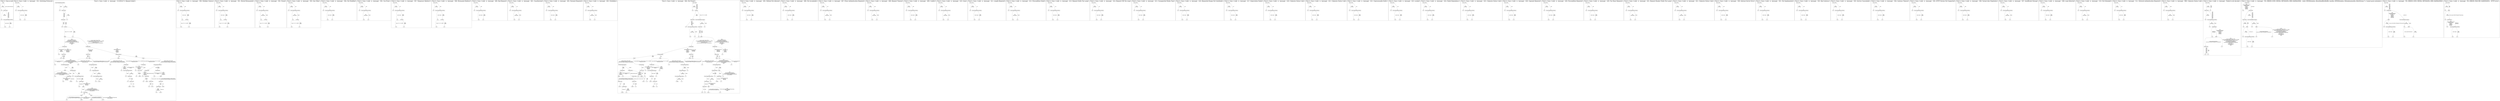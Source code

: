 /*
Generated by:
    http://https://github.com/h2oai/h2o-3/tree/master/h2o-genmodel/src/main/java/hex/genmodel/tools/PrintMojo.java
*/

/*
On a mac:

$ brew install graphviz
$ dot -Tpng file.gv -o file.png
$ open file.png
*/

digraph G {

subgraph cluster_0 {
/* Nodes */

/* Level 0 */
{
"SG_0_Node_0" [shape=box, fontsize=20, label="body"]
}

/* Level 1 */
{
"SG_0_Node_3" [fontsize=20, label="0.0"]
"SG_0_Node_1" [shape=box, fontsize=20, label="Status-Code"]
}

/* Level 2 */
{
"SG_0_Node_4" [fontsize=20, label="0.0"]
"SG_0_Node_2" [shape=box, fontsize=20, label="Cross-Origin-Resource-Policy"]
}

/* Level 3 */
{
"SG_0_Node_5" [fontsize=20, label="0.0"]
"SG_0_Node_6" [fontsize=20, label="1.0"]
}

/* Edges */
"SG_0_Node_0" -> "SG_0_Node_3" [fontsize=20, label="[NA]
11 levels
"]
"SG_0_Node_0" -> "SG_0_Node_1" [fontsize=20, label="ecocnt_audio=duration=1
"]
"SG_0_Node_1" -> "SG_0_Node_4" [fontsize=20, label="[NA]
55 levels
"]
"SG_0_Node_1" -> "SG_0_Node_2" [fontsize=20, label="200
201
202
203
206
207
208
226
"]
"SG_0_Node_2" -> "SG_0_Node_5" [fontsize=20, label="same-origin
"]
"SG_0_Node_2" -> "SG_0_Node_6" [fontsize=20, label="[NA]
empty
"]

fontsize=40
label="Tree 0, Class js-null"
}

subgraph cluster_1 {
/* Nodes */

/* Level 0 */
{
"SG_1_Node_0" [shape=box, fontsize=20, label="Status-Code"]
}

/* Level 1 */
{
"SG_1_Node_2" [fontsize=20, label="0.0"]
"SG_1_Node_1" [shape=box, fontsize=20, label="Cross-Origin-Resource-Policy"]
}

/* Level 2 */
{
"SG_1_Node_3" [fontsize=20, label="0.0"]
"SG_1_Node_4" [fontsize=20, label="1.0"]
}

/* Edges */
"SG_1_Node_0" -> "SG_1_Node_2" [fontsize=20, label="[NA]
62 levels
"]
"SG_1_Node_0" -> "SG_1_Node_1" [fontsize=20, label="101
"]
"SG_1_Node_1" -> "SG_1_Node_3" [fontsize=20, label="same-origin
"]
"SG_1_Node_1" -> "SG_1_Node_4" [fontsize=20, label="[NA]
empty
"]

fontsize=40
label="Tree 0, Class {'code': 4, 'message': '101: Switching Protocols'}"
}

subgraph cluster_2 {
/* Nodes */

/* Level 0 */
{
"SG_2_Node_0" [shape=box, fontsize=20, label="Cross-Origin-Resource-Policy"]
}

/* Level 1 */
{
"SG_2_Node_53" [fontsize=20, label="0.0"]
"SG_2_Node_1" [shape=box, fontsize=20, label="Status-Code"]
}

/* Level 2 */
{
"SG_2_Node_2" [shape=box, fontsize=20, label="Status-Code"]
"SG_2_Node_54" [fontsize=20, label="1.0"]
}

/* Level 3 */
{
"SG_2_Node_55" [fontsize=20, label="0.0"]
"SG_2_Node_3" [shape=box, fontsize=20, label="Location"]
}

/* Level 4 */
{
"SG_2_Node_4" [shape=box, fontsize=20, label="body"]
"SG_2_Node_56" [fontsize=20, label="1.0"]
}

/* Level 5 */
{
"SG_2_Node_5" [shape=box, fontsize=20, label="Content-Type"]
"SG_2_Node_6" [shape=box, fontsize=20, label="Content-Type"]
}

/* Level 6 */
{
"SG_2_Node_57" [fontsize=20, label="0.0"]
"SG_2_Node_7" [shape=box, fontsize=20, label="Status-Code"]
"SG_2_Node_8" [shape=box, fontsize=20, label="Status-Code"]
"SG_2_Node_9" [shape=box, fontsize=20, label="X-Frame-Options"]
}

/* Level 7 */
{
"SG_2_Node_58" [fontsize=20, label="0.0"]
"SG_2_Node_10" [shape=box, fontsize=20, label="body"]
"SG_2_Node_59" [fontsize=20, label="0.0"]
"SG_2_Node_11" [shape=box, fontsize=20, label="body"]
"SG_2_Node_12" [shape=box, fontsize=20, label="body"]
"SG_2_Node_13" [shape=box, fontsize=20, label="body"]
}

/* Level 8 */
{
"SG_2_Node_60" [fontsize=20, label="0.0"]
"SG_2_Node_14" [shape=box, fontsize=20, label="X-Content-Type-Options"]
"SG_2_Node_61" [fontsize=20, label="0.0"]
"SG_2_Node_15" [shape=box, fontsize=20, label="X-Content-Type-Options"]
"SG_2_Node_62" [fontsize=20, label="0.0"]
"SG_2_Node_16" [shape=box, fontsize=20, label="Content-Type"]
"SG_2_Node_17" [shape=box, fontsize=20, label="Content-Type"]
"SG_2_Node_18" [shape=box, fontsize=20, label="X-Content-Type-Options"]
}

/* Level 9 */
{
"SG_2_Node_19" [shape=box, fontsize=20, label="body"]
"SG_2_Node_20" [shape=box, fontsize=20, label="X-Frame-Options"]
"SG_2_Node_63" [fontsize=20, label="0.0"]
"SG_2_Node_21" [shape=box, fontsize=20, label="Content-Disposition"]
"SG_2_Node_64" [fontsize=20, label="0.0"]
"SG_2_Node_22" [shape=box, fontsize=20, label="Cross-Origin-Opener-Policy"]
"SG_2_Node_65" [fontsize=20, label="0.0"]
"SG_2_Node_23" [shape=box, fontsize=20, label="Status-Code"]
"SG_2_Node_24" [shape=box, fontsize=20, label="Content-Type"]
"SG_2_Node_25" [shape=box, fontsize=20, label="Content-Type"]
}

/* Level 10 */
{
"SG_2_Node_66" [fontsize=20, label="0.0"]
"SG_2_Node_26" [shape=box, fontsize=20, label="Content-Type"]
"SG_2_Node_67" [fontsize=20, label="0.0"]
"SG_2_Node_27" [shape=box, fontsize=20, label="Cross-Origin-Opener-Policy"]
"SG_2_Node_68" [fontsize=20, label="0.0"]
"SG_2_Node_28" [shape=box, fontsize=20, label="Cross-Origin-Opener-Policy"]
"SG_2_Node_69" [fontsize=20, label="0.0"]
"SG_2_Node_29" [shape=box, fontsize=20, label="Status-Code"]
"SG_2_Node_70" [fontsize=20, label="0.0"]
"SG_2_Node_71" [fontsize=20, label="0.063"]
"SG_2_Node_72" [fontsize=20, label="0.0"]
"SG_2_Node_31" [shape=box, fontsize=20, label="Status-Code"]
"SG_2_Node_73" [fontsize=20, label="0.0"]
"SG_2_Node_32" [shape=box, fontsize=20, label="body"]
}

/* Level 11 */
{
"SG_2_Node_74" [fontsize=20, label="0.0"]
"SG_2_Node_75" [fontsize=20, label="0.063"]
"SG_2_Node_76" [fontsize=20, label="0.0"]
"SG_2_Node_34" [shape=box, fontsize=20, label="Content-Type"]
"SG_2_Node_77" [fontsize=20, label="0.0"]
"SG_2_Node_78" [fontsize=20, label="0.154"]
"SG_2_Node_79" [fontsize=20, label="0.0"]
"SG_2_Node_36" [shape=box, fontsize=20, label="Status-Code"]
"SG_2_Node_80" [fontsize=20, label="0.0"]
"SG_2_Node_81" [fontsize=20, label="0.083"]
"SG_2_Node_38" [shape=box, fontsize=20, label="Status-Code"]
"SG_2_Node_39" [shape=box, fontsize=20, label="Status-Code"]
}

/* Level 12 */
{
"SG_2_Node_82" [fontsize=20, label="0.0"]
"SG_2_Node_40" [shape=box, fontsize=20, label="body"]
"SG_2_Node_83" [fontsize=20, label="0.063"]
"SG_2_Node_84" [fontsize=20, label="0.125"]
"SG_2_Node_85" [fontsize=20, label="0.0"]
"SG_2_Node_86" [fontsize=20, label="0.077"]
"SG_2_Node_44" [shape=box, fontsize=20, label="Content-Type"]
"SG_2_Node_87" [fontsize=20, label="0.083"]
}

/* Level 13 */
{
"SG_2_Node_88" [fontsize=20, label="0.0"]
"SG_2_Node_46" [shape=box, fontsize=20, label="Status-Code"]
"SG_2_Node_89" [fontsize=20, label="0.0"]
"SG_2_Node_90" [fontsize=20, label="0.125"]
}

/* Level 14 */
{
"SG_2_Node_48" [shape=box, fontsize=20, label="body"]
"SG_2_Node_49" [shape=box, fontsize=20, label="body"]
}

/* Level 15 */
{
"SG_2_Node_91" [fontsize=20, label="0.0"]
"SG_2_Node_92" [fontsize=20, label="0.083"]
"SG_2_Node_93" [fontsize=20, label="0.083"]
"SG_2_Node_94" [fontsize=20, label="0.167"]
}

/* Edges */
"SG_2_Node_0" -> "SG_2_Node_53" [fontsize=20, label="empty
"]
"SG_2_Node_0" -> "SG_2_Node_1" [fontsize=20, label="[NA]
same-origin
"]
"SG_2_Node_1" -> "SG_2_Node_2" [fontsize=20, label="100
102
103
300
301
308
"]
"SG_2_Node_1" -> "SG_2_Node_54" [fontsize=20, label="[NA]
57 levels
"]
"SG_2_Node_2" -> "SG_2_Node_55" [fontsize=20, label="100
102
103
"]
"SG_2_Node_2" -> "SG_2_Node_3" [fontsize=20, label="300
301
308
"]
"SG_2_Node_3" -> "SG_2_Node_4" [fontsize=20, label="http://172.17.0.1:8000
"]
"SG_2_Node_3" -> "SG_2_Node_56" [fontsize=20, label="[NA]
empty
"]
"SG_2_Node_4" -> "SG_2_Node_5" [fontsize=20, label="[NA]
ecocnt_audio=duration=1
ecocnt_html=num_frames=2
ecocnt_html=post_message=mes1
ecocnt_img=width=50,height=50,type=png
ecocnt_js=.,,.
ecocnt_pdf=a=a
empty
"]
"SG_2_Node_4" -> "SG_2_Node_6" [fontsize=20, label="ecocnt_css=h1 {color: blue}
ecocnt_html=meta_refresh=0;http://172.17.0.1:8000
ecocnt_html=num_frames=1,input_id=test1
ecocnt_js=var a=5;
ecocnt_vid=width=100,height=100,duration=2
"]
"SG_2_Node_6" -> "SG_2_Node_8" [fontsize=20, label="application/pdf
text/html
video/mp4
"]
"SG_2_Node_6" -> "SG_2_Node_9" [fontsize=20, label="[NA]
application/javascript
audio/wav
empty
image/png
text/css
"]
"SG_2_Node_9" -> "SG_2_Node_12" [fontsize=20, label="deny
"]
"SG_2_Node_9" -> "SG_2_Node_13" [fontsize=20, label="[NA]
empty
"]
"SG_2_Node_13" -> "SG_2_Node_17" [fontsize=20, label="ecocnt_html=meta_refresh=0;http://172.17.0.1:8000
ecocnt_js=var a=5;
"]
"SG_2_Node_13" -> "SG_2_Node_18" [fontsize=20, label="ecocnt_css=h1 {color: blue}
ecocnt_html=num_frames=1,input_id=test1
ecocnt_vid=width=100,height=100,duration=2
"]
"SG_2_Node_18" -> "SG_2_Node_24" [fontsize=20, label="nosniff
"]
"SG_2_Node_18" -> "SG_2_Node_25" [fontsize=20, label="[NA]
empty
"]
"SG_2_Node_25" -> "SG_2_Node_73" [fontsize=20, label="application/javascript
text/css
"]
"SG_2_Node_25" -> "SG_2_Node_32" [fontsize=20, label="[NA]
audio/wav
empty
image/png
"]
"SG_2_Node_32" -> "SG_2_Node_38" [fontsize=20, label="ecocnt_css=h1 {color: blue}
"]
"SG_2_Node_32" -> "SG_2_Node_39" [fontsize=20, label="ecocnt_html=num_frames=1,input_id=test1
ecocnt_vid=width=100,height=100,duration=2
"]
"SG_2_Node_39" -> "SG_2_Node_44" [fontsize=20, label="300
308
"]
"SG_2_Node_39" -> "SG_2_Node_87" [fontsize=20, label="301
"]
"SG_2_Node_44" -> "SG_2_Node_89" [fontsize=20, label="[NA]
empty
image/png
"]
"SG_2_Node_44" -> "SG_2_Node_90" [fontsize=20, label="audio/wav
"]
"SG_2_Node_38" -> "SG_2_Node_85" [fontsize=20, label="300
301
"]
"SG_2_Node_38" -> "SG_2_Node_86" [fontsize=20, label="308
"]
"SG_2_Node_24" -> "SG_2_Node_72" [fontsize=20, label="[NA]
audio/wav
empty
image/png
text/css
"]
"SG_2_Node_24" -> "SG_2_Node_31" [fontsize=20, label="application/javascript
"]
"SG_2_Node_31" -> "SG_2_Node_80" [fontsize=20, label="300
308
"]
"SG_2_Node_31" -> "SG_2_Node_81" [fontsize=20, label="301
"]
"SG_2_Node_17" -> "SG_2_Node_65" [fontsize=20, label="[NA]
application/javascript
audio/wav
image/png
text/css
"]
"SG_2_Node_17" -> "SG_2_Node_23" [fontsize=20, label="empty
"]
"SG_2_Node_23" -> "SG_2_Node_70" [fontsize=20, label="301
308
"]
"SG_2_Node_23" -> "SG_2_Node_71" [fontsize=20, label="300
"]
"SG_2_Node_12" -> "SG_2_Node_62" [fontsize=20, label="ecocnt_css=h1 {color: blue}
ecocnt_html=num_frames=1,input_id=test1
ecocnt_vid=width=100,height=100,duration=2
"]
"SG_2_Node_12" -> "SG_2_Node_16" [fontsize=20, label="ecocnt_html=meta_refresh=0;http://172.17.0.1:8000
ecocnt_js=var a=5;
"]
"SG_2_Node_16" -> "SG_2_Node_64" [fontsize=20, label="[NA]
audio/wav
empty
image/png
"]
"SG_2_Node_16" -> "SG_2_Node_22" [fontsize=20, label="application/javascript
text/css
"]
"SG_2_Node_22" -> "SG_2_Node_69" [fontsize=20, label="empty
"]
"SG_2_Node_22" -> "SG_2_Node_29" [fontsize=20, label="[NA]
same-origin
"]
"SG_2_Node_29" -> "SG_2_Node_79" [fontsize=20, label="300
"]
"SG_2_Node_29" -> "SG_2_Node_36" [fontsize=20, label="301
308
"]
"SG_2_Node_36" -> "SG_2_Node_83" [fontsize=20, label="301
"]
"SG_2_Node_36" -> "SG_2_Node_84" [fontsize=20, label="308
"]
"SG_2_Node_8" -> "SG_2_Node_59" [fontsize=20, label="300
308
"]
"SG_2_Node_8" -> "SG_2_Node_11" [fontsize=20, label="301
"]
"SG_2_Node_11" -> "SG_2_Node_61" [fontsize=20, label="ecocnt_css=h1 {color: blue}
ecocnt_html=num_frames=1,input_id=test1
ecocnt_js=var a=5;
"]
"SG_2_Node_11" -> "SG_2_Node_15" [fontsize=20, label="ecocnt_html=meta_refresh=0;http://172.17.0.1:8000
ecocnt_vid=width=100,height=100,duration=2
"]
"SG_2_Node_15" -> "SG_2_Node_63" [fontsize=20, label="empty
"]
"SG_2_Node_15" -> "SG_2_Node_21" [fontsize=20, label="[NA]
nosniff
"]
"SG_2_Node_21" -> "SG_2_Node_68" [fontsize=20, label="empty
"]
"SG_2_Node_21" -> "SG_2_Node_28" [fontsize=20, label="[NA]
attachment
"]
"SG_2_Node_28" -> "SG_2_Node_77" [fontsize=20, label="empty
"]
"SG_2_Node_28" -> "SG_2_Node_78" [fontsize=20, label="[NA]
same-origin
"]
"SG_2_Node_5" -> "SG_2_Node_57" [fontsize=20, label="application/pdf
empty
text/css
text/html
"]
"SG_2_Node_5" -> "SG_2_Node_7" [fontsize=20, label="[NA]
application/javascript
audio/wav
image/png
video/mp4
"]
"SG_2_Node_7" -> "SG_2_Node_58" [fontsize=20, label="308
"]
"SG_2_Node_7" -> "SG_2_Node_10" [fontsize=20, label="300
301
"]
"SG_2_Node_10" -> "SG_2_Node_60" [fontsize=20, label="ecocnt_audio=duration=1
ecocnt_js=.,,.
"]
"SG_2_Node_10" -> "SG_2_Node_14" [fontsize=20, label="[NA]
ecocnt_html=num_frames=2
ecocnt_html=post_message=mes1
ecocnt_img=width=50,height=50,type=png
ecocnt_pdf=a=a
empty
"]
"SG_2_Node_14" -> "SG_2_Node_19" [fontsize=20, label="nosniff
"]
"SG_2_Node_14" -> "SG_2_Node_20" [fontsize=20, label="[NA]
empty
"]
"SG_2_Node_20" -> "SG_2_Node_67" [fontsize=20, label="deny
"]
"SG_2_Node_20" -> "SG_2_Node_27" [fontsize=20, label="[NA]
empty
"]
"SG_2_Node_27" -> "SG_2_Node_76" [fontsize=20, label="same-origin
"]
"SG_2_Node_27" -> "SG_2_Node_34" [fontsize=20, label="[NA]
empty
"]
"SG_2_Node_34" -> "SG_2_Node_82" [fontsize=20, label="image/png
"]
"SG_2_Node_34" -> "SG_2_Node_40" [fontsize=20, label="[NA]
application/javascript
audio/wav
video/mp4
"]
"SG_2_Node_40" -> "SG_2_Node_88" [fontsize=20, label="empty
"]
"SG_2_Node_40" -> "SG_2_Node_46" [fontsize=20, label="[NA]
ecocnt_html=num_frames=2
ecocnt_html=post_message=mes1
ecocnt_img=width=50,height=50,type=png
ecocnt_pdf=a=a
"]
"SG_2_Node_46" -> "SG_2_Node_48" [fontsize=20, label="300
"]
"SG_2_Node_46" -> "SG_2_Node_49" [fontsize=20, label="301
"]
"SG_2_Node_49" -> "SG_2_Node_93" [fontsize=20, label="ecocnt_html=num_frames=2
ecocnt_html=post_message=mes1
"]
"SG_2_Node_49" -> "SG_2_Node_94" [fontsize=20, label="[NA]
ecocnt_img=width=50,height=50,type=png
ecocnt_pdf=a=a
"]
"SG_2_Node_48" -> "SG_2_Node_91" [fontsize=20, label="ecocnt_html=post_message=mes1
ecocnt_img=width=50,height=50,type=png
"]
"SG_2_Node_48" -> "SG_2_Node_92" [fontsize=20, label="[NA]
ecocnt_html=num_frames=2
ecocnt_pdf=a=a
"]
"SG_2_Node_19" -> "SG_2_Node_66" [fontsize=20, label="[NA]
ecocnt_html=num_frames=2
ecocnt_html=post_message=mes1
ecocnt_img=width=50,height=50,type=png
ecocnt_pdf=a=a
"]
"SG_2_Node_19" -> "SG_2_Node_26" [fontsize=20, label="empty
"]
"SG_2_Node_26" -> "SG_2_Node_74" [fontsize=20, label="[NA]
application/javascript
audio/wav
video/mp4
"]
"SG_2_Node_26" -> "SG_2_Node_75" [fontsize=20, label="image/png
"]

fontsize=40
label="Tree 0, Class {'code': 4, 'message': '2152924172: Request failed'}"
}

subgraph cluster_3 {
/* Nodes */

/* Level 0 */
{
"SG_3_Node_0" [shape=box, fontsize=20, label="Status-Code"]
}

/* Level 1 */
{
"SG_3_Node_3" [fontsize=20, label="0.0"]
"SG_3_Node_1" [shape=box, fontsize=20, label="Cross-Origin-Resource-Policy"]
}

/* Level 2 */
{
"SG_3_Node_4" [fontsize=20, label="0.0"]
"SG_3_Node_2" [shape=box, fontsize=20, label="Location"]
}

/* Level 3 */
{
"SG_3_Node_5" [fontsize=20, label="0.0"]
"SG_3_Node_6" [fontsize=20, label="1.0"]
}

/* Edges */
"SG_3_Node_0" -> "SG_3_Node_3" [fontsize=20, label="[NA]
62 levels
"]
"SG_3_Node_0" -> "SG_3_Node_1" [fontsize=20, label="300
"]
"SG_3_Node_1" -> "SG_3_Node_4" [fontsize=20, label="same-origin
"]
"SG_3_Node_1" -> "SG_3_Node_2" [fontsize=20, label="[NA]
empty
"]
"SG_3_Node_2" -> "SG_3_Node_5" [fontsize=20, label="http://172.17.0.1:8000
"]
"SG_3_Node_2" -> "SG_3_Node_6" [fontsize=20, label="[NA]
empty
"]

fontsize=40
label="Tree 0, Class {'code': 4, 'message': '300: Multiple Choices'}"
}

subgraph cluster_4 {
/* Nodes */

/* Level 0 */
{
"SG_4_Node_0" [shape=box, fontsize=20, label="Status-Code"]
}

/* Level 1 */
{
"SG_4_Node_3" [fontsize=20, label="0.0"]
"SG_4_Node_1" [shape=box, fontsize=20, label="Cross-Origin-Resource-Policy"]
}

/* Level 2 */
{
"SG_4_Node_4" [fontsize=20, label="0.0"]
"SG_4_Node_2" [shape=box, fontsize=20, label="Location"]
}

/* Level 3 */
{
"SG_4_Node_5" [fontsize=20, label="0.0"]
"SG_4_Node_6" [fontsize=20, label="1.0"]
}

/* Edges */
"SG_4_Node_0" -> "SG_4_Node_3" [fontsize=20, label="[NA]
62 levels
"]
"SG_4_Node_0" -> "SG_4_Node_1" [fontsize=20, label="301
"]
"SG_4_Node_1" -> "SG_4_Node_4" [fontsize=20, label="same-origin
"]
"SG_4_Node_1" -> "SG_4_Node_2" [fontsize=20, label="[NA]
empty
"]
"SG_4_Node_2" -> "SG_4_Node_5" [fontsize=20, label="http://172.17.0.1:8000
"]
"SG_4_Node_2" -> "SG_4_Node_6" [fontsize=20, label="[NA]
empty
"]

fontsize=40
label="Tree 0, Class {'code': 4, 'message': '301: Moved Permanently'}"
}

subgraph cluster_5 {
/* Nodes */

/* Level 0 */
{
"SG_5_Node_0" [shape=box, fontsize=20, label="Status-Code"]
}

/* Level 1 */
{
"SG_5_Node_3" [fontsize=20, label="0.0"]
"SG_5_Node_1" [shape=box, fontsize=20, label="Cross-Origin-Resource-Policy"]
}

/* Level 2 */
{
"SG_5_Node_4" [fontsize=20, label="0.0"]
"SG_5_Node_2" [shape=box, fontsize=20, label="Location"]
}

/* Level 3 */
{
"SG_5_Node_5" [fontsize=20, label="0.0"]
"SG_5_Node_6" [fontsize=20, label="1.0"]
}

/* Edges */
"SG_5_Node_0" -> "SG_5_Node_3" [fontsize=20, label="[NA]
62 levels
"]
"SG_5_Node_0" -> "SG_5_Node_1" [fontsize=20, label="302
"]
"SG_5_Node_1" -> "SG_5_Node_4" [fontsize=20, label="[NA]
same-origin
"]
"SG_5_Node_1" -> "SG_5_Node_2" [fontsize=20, label="empty
"]
"SG_5_Node_2" -> "SG_5_Node_5" [fontsize=20, label="http://172.17.0.1:8000
"]
"SG_5_Node_2" -> "SG_5_Node_6" [fontsize=20, label="[NA]
empty
"]

fontsize=40
label="Tree 0, Class {'code': 4, 'message': '302: Found'}"
}

subgraph cluster_6 {
/* Nodes */

/* Level 0 */
{
"SG_6_Node_0" [shape=box, fontsize=20, label="Status-Code"]
}

/* Level 1 */
{
"SG_6_Node_3" [fontsize=20, label="0.0"]
"SG_6_Node_1" [shape=box, fontsize=20, label="Cross-Origin-Resource-Policy"]
}

/* Level 2 */
{
"SG_6_Node_4" [fontsize=20, label="0.0"]
"SG_6_Node_2" [shape=box, fontsize=20, label="Location"]
}

/* Level 3 */
{
"SG_6_Node_5" [fontsize=20, label="0.0"]
"SG_6_Node_6" [fontsize=20, label="1.0"]
}

/* Edges */
"SG_6_Node_0" -> "SG_6_Node_3" [fontsize=20, label="[NA]
62 levels
"]
"SG_6_Node_0" -> "SG_6_Node_1" [fontsize=20, label="303
"]
"SG_6_Node_1" -> "SG_6_Node_4" [fontsize=20, label="[NA]
same-origin
"]
"SG_6_Node_1" -> "SG_6_Node_2" [fontsize=20, label="empty
"]
"SG_6_Node_2" -> "SG_6_Node_5" [fontsize=20, label="http://172.17.0.1:8000
"]
"SG_6_Node_2" -> "SG_6_Node_6" [fontsize=20, label="[NA]
empty
"]

fontsize=40
label="Tree 0, Class {'code': 4, 'message': '303: See Other'}"
}

subgraph cluster_7 {
/* Nodes */

/* Level 0 */
{
"SG_7_Node_0" [shape=box, fontsize=20, label="Status-Code"]
}

/* Level 1 */
{
"SG_7_Node_2" [fontsize=20, label="0.0"]
"SG_7_Node_1" [shape=box, fontsize=20, label="Cross-Origin-Resource-Policy"]
}

/* Level 2 */
{
"SG_7_Node_3" [fontsize=20, label="0.0"]
"SG_7_Node_4" [fontsize=20, label="1.0"]
}

/* Edges */
"SG_7_Node_0" -> "SG_7_Node_2" [fontsize=20, label="[NA]
62 levels
"]
"SG_7_Node_0" -> "SG_7_Node_1" [fontsize=20, label="304
"]
"SG_7_Node_1" -> "SG_7_Node_3" [fontsize=20, label="same-origin
"]
"SG_7_Node_1" -> "SG_7_Node_4" [fontsize=20, label="[NA]
empty
"]

fontsize=40
label="Tree 0, Class {'code': 4, 'message': '304: Not Modified'}"
}

subgraph cluster_8 {
/* Nodes */

/* Level 0 */
{
"SG_8_Node_0" [shape=box, fontsize=20, label="Status-Code"]
}

/* Level 1 */
{
"SG_8_Node_2" [fontsize=20, label="0.0"]
"SG_8_Node_1" [shape=box, fontsize=20, label="Cross-Origin-Resource-Policy"]
}

/* Level 2 */
{
"SG_8_Node_3" [fontsize=20, label="0.0"]
"SG_8_Node_4" [fontsize=20, label="1.0"]
}

/* Edges */
"SG_8_Node_0" -> "SG_8_Node_2" [fontsize=20, label="[NA]
62 levels
"]
"SG_8_Node_0" -> "SG_8_Node_1" [fontsize=20, label="305
"]
"SG_8_Node_1" -> "SG_8_Node_3" [fontsize=20, label="[NA]
same-origin
"]
"SG_8_Node_1" -> "SG_8_Node_4" [fontsize=20, label="empty
"]

fontsize=40
label="Tree 0, Class {'code': 4, 'message': '305: Use Proxy'}"
}

subgraph cluster_9 {
/* Nodes */

/* Level 0 */
{
"SG_9_Node_0" [shape=box, fontsize=20, label="Status-Code"]
}

/* Level 1 */
{
"SG_9_Node_3" [fontsize=20, label="0.0"]
"SG_9_Node_1" [shape=box, fontsize=20, label="Cross-Origin-Resource-Policy"]
}

/* Level 2 */
{
"SG_9_Node_4" [fontsize=20, label="0.0"]
"SG_9_Node_2" [shape=box, fontsize=20, label="Location"]
}

/* Level 3 */
{
"SG_9_Node_5" [fontsize=20, label="0.0"]
"SG_9_Node_6" [fontsize=20, label="1.0"]
}

/* Edges */
"SG_9_Node_0" -> "SG_9_Node_3" [fontsize=20, label="[NA]
62 levels
"]
"SG_9_Node_0" -> "SG_9_Node_1" [fontsize=20, label="307
"]
"SG_9_Node_1" -> "SG_9_Node_4" [fontsize=20, label="same-origin
"]
"SG_9_Node_1" -> "SG_9_Node_2" [fontsize=20, label="[NA]
empty
"]
"SG_9_Node_2" -> "SG_9_Node_5" [fontsize=20, label="http://172.17.0.1:8000
"]
"SG_9_Node_2" -> "SG_9_Node_6" [fontsize=20, label="[NA]
empty
"]

fontsize=40
label="Tree 0, Class {'code': 4, 'message': '307: Temporary Redirect'}"
}

subgraph cluster_10 {
/* Nodes */

/* Level 0 */
{
"SG_10_Node_0" [shape=box, fontsize=20, label="Status-Code"]
}

/* Level 1 */
{
"SG_10_Node_3" [fontsize=20, label="0.0"]
"SG_10_Node_1" [shape=box, fontsize=20, label="Cross-Origin-Resource-Policy"]
}

/* Level 2 */
{
"SG_10_Node_4" [fontsize=20, label="0.0"]
"SG_10_Node_2" [shape=box, fontsize=20, label="Location"]
}

/* Level 3 */
{
"SG_10_Node_5" [fontsize=20, label="0.0"]
"SG_10_Node_6" [fontsize=20, label="1.0"]
}

/* Edges */
"SG_10_Node_0" -> "SG_10_Node_3" [fontsize=20, label="[NA]
62 levels
"]
"SG_10_Node_0" -> "SG_10_Node_1" [fontsize=20, label="308
"]
"SG_10_Node_1" -> "SG_10_Node_4" [fontsize=20, label="same-origin
"]
"SG_10_Node_1" -> "SG_10_Node_2" [fontsize=20, label="[NA]
empty
"]
"SG_10_Node_2" -> "SG_10_Node_5" [fontsize=20, label="http://172.17.0.1:8000
"]
"SG_10_Node_2" -> "SG_10_Node_6" [fontsize=20, label="[NA]
empty
"]

fontsize=40
label="Tree 0, Class {'code': 4, 'message': '308: Permanent Redirect'}"
}

subgraph cluster_11 {
/* Nodes */

/* Level 0 */
{
"SG_11_Node_0" [shape=box, fontsize=20, label="Status-Code"]
}

/* Level 1 */
{
"SG_11_Node_2" [fontsize=20, label="0.0"]
"SG_11_Node_1" [shape=box, fontsize=20, label="Cross-Origin-Resource-Policy"]
}

/* Level 2 */
{
"SG_11_Node_3" [fontsize=20, label="0.0"]
"SG_11_Node_4" [fontsize=20, label="1.0"]
}

/* Edges */
"SG_11_Node_0" -> "SG_11_Node_2" [fontsize=20, label="[NA]
62 levels
"]
"SG_11_Node_0" -> "SG_11_Node_1" [fontsize=20, label="400
"]
"SG_11_Node_1" -> "SG_11_Node_3" [fontsize=20, label="same-origin
"]
"SG_11_Node_1" -> "SG_11_Node_4" [fontsize=20, label="[NA]
empty
"]

fontsize=40
label="Tree 0, Class {'code': 4, 'message': '400: Bad Request'}"
}

subgraph cluster_12 {
/* Nodes */

/* Level 0 */
{
"SG_12_Node_0" [shape=box, fontsize=20, label="Status-Code"]
}

/* Level 1 */
{
"SG_12_Node_2" [fontsize=20, label="0.0"]
"SG_12_Node_1" [shape=box, fontsize=20, label="Cross-Origin-Resource-Policy"]
}

/* Level 2 */
{
"SG_12_Node_3" [fontsize=20, label="0.0"]
"SG_12_Node_4" [fontsize=20, label="1.0"]
}

/* Edges */
"SG_12_Node_0" -> "SG_12_Node_2" [fontsize=20, label="[NA]
62 levels
"]
"SG_12_Node_0" -> "SG_12_Node_1" [fontsize=20, label="401
"]
"SG_12_Node_1" -> "SG_12_Node_3" [fontsize=20, label="[NA]
same-origin
"]
"SG_12_Node_1" -> "SG_12_Node_4" [fontsize=20, label="empty
"]

fontsize=40
label="Tree 0, Class {'code': 4, 'message': '401: Unauthorized'}"
}

subgraph cluster_13 {
/* Nodes */

/* Level 0 */
{
"SG_13_Node_0" [shape=box, fontsize=20, label="Status-Code"]
}

/* Level 1 */
{
"SG_13_Node_2" [fontsize=20, label="0.0"]
"SG_13_Node_1" [shape=box, fontsize=20, label="Cross-Origin-Resource-Policy"]
}

/* Level 2 */
{
"SG_13_Node_3" [fontsize=20, label="0.0"]
"SG_13_Node_4" [fontsize=20, label="1.0"]
}

/* Edges */
"SG_13_Node_0" -> "SG_13_Node_2" [fontsize=20, label="[NA]
62 levels
"]
"SG_13_Node_0" -> "SG_13_Node_1" [fontsize=20, label="402
"]
"SG_13_Node_1" -> "SG_13_Node_3" [fontsize=20, label="same-origin
"]
"SG_13_Node_1" -> "SG_13_Node_4" [fontsize=20, label="[NA]
empty
"]

fontsize=40
label="Tree 0, Class {'code': 4, 'message': '402: Payment Required'}"
}

subgraph cluster_14 {
/* Nodes */

/* Level 0 */
{
"SG_14_Node_0" [shape=box, fontsize=20, label="Status-Code"]
}

/* Level 1 */
{
"SG_14_Node_2" [fontsize=20, label="0.0"]
"SG_14_Node_1" [shape=box, fontsize=20, label="Cross-Origin-Resource-Policy"]
}

/* Level 2 */
{
"SG_14_Node_3" [fontsize=20, label="0.0"]
"SG_14_Node_4" [fontsize=20, label="1.0"]
}

/* Edges */
"SG_14_Node_0" -> "SG_14_Node_2" [fontsize=20, label="[NA]
62 levels
"]
"SG_14_Node_0" -> "SG_14_Node_1" [fontsize=20, label="403
"]
"SG_14_Node_1" -> "SG_14_Node_3" [fontsize=20, label="[NA]
same-origin
"]
"SG_14_Node_1" -> "SG_14_Node_4" [fontsize=20, label="empty
"]

fontsize=40
label="Tree 0, Class {'code': 4, 'message': '403: Forbidden'}"
}

subgraph cluster_15 {
/* Nodes */

/* Level 0 */
{
"SG_15_Node_0" [shape=box, fontsize=20, label="Status-Code"]
}

/* Level 1 */
{
"SG_15_Node_52" [fontsize=20, label="0.0"]
"SG_15_Node_1" [shape=box, fontsize=20, label="Location"]
}

/* Level 2 */
{
"SG_15_Node_2" [shape=box, fontsize=20, label="Status-Code"]
"SG_15_Node_3" [shape=box, fontsize=20, label="Cross-Origin-Resource-Policy"]
}

/* Level 3 */
{
"SG_15_Node_53" [fontsize=20, label="0.0"]
"SG_15_Node_4" [shape=box, fontsize=20, label="Cross-Origin-Resource-Policy"]
"SG_15_Node_5" [shape=box, fontsize=20, label="Status-Code"]
"SG_15_Node_54" [fontsize=20, label="1.0"]
}

/* Level 4 */
{
"SG_15_Node_55" [fontsize=20, label="0.0"]
"SG_15_Node_56" [fontsize=20, label="1.0"]
"SG_15_Node_57" [fontsize=20, label="0.0"]
"SG_15_Node_6" [shape=box, fontsize=20, label="body"]
}

/* Level 5 */
{
"SG_15_Node_7" [shape=box, fontsize=20, label="Content-Type"]
"SG_15_Node_8" [shape=box, fontsize=20, label="Content-Type"]
}

/* Level 6 */
{
"SG_15_Node_9" [shape=box, fontsize=20, label="X-Frame-Options"]
"SG_15_Node_10" [shape=box, fontsize=20, label="Status-Code"]
"SG_15_Node_11" [shape=box, fontsize=20, label="Status-Code"]
"SG_15_Node_58" [fontsize=20, label="1.0"]
}

/* Level 7 */
{
"SG_15_Node_12" [shape=box, fontsize=20, label="body"]
"SG_15_Node_13" [shape=box, fontsize=20, label="body"]
"SG_15_Node_14" [shape=box, fontsize=20, label="body"]
"SG_15_Node_59" [fontsize=20, label="1.0"]
"SG_15_Node_15" [shape=box, fontsize=20, label="body"]
"SG_15_Node_60" [fontsize=20, label="1.0"]
}

/* Level 8 */
{
"SG_15_Node_16" [shape=box, fontsize=20, label="X-Content-Type-Options"]
"SG_15_Node_17" [shape=box, fontsize=20, label="Content-Type"]
"SG_15_Node_18" [shape=box, fontsize=20, label="Content-Type"]
"SG_15_Node_61" [fontsize=20, label="1.0"]
"SG_15_Node_19" [shape=box, fontsize=20, label="X-Content-Type-Options"]
"SG_15_Node_62" [fontsize=20, label="1.0"]
"SG_15_Node_20" [shape=box, fontsize=20, label="X-Content-Type-Options"]
"SG_15_Node_63" [fontsize=20, label="1.0"]
}

/* Level 9 */
{
"SG_15_Node_21" [shape=box, fontsize=20, label="Content-Type"]
"SG_15_Node_22" [shape=box, fontsize=20, label="Content-Type"]
"SG_15_Node_23" [shape=box, fontsize=20, label="Status-Code"]
"SG_15_Node_64" [fontsize=20, label="1.0"]
"SG_15_Node_24" [shape=box, fontsize=20, label="Cross-Origin-Opener-Policy"]
"SG_15_Node_65" [fontsize=20, label="1.0"]
"SG_15_Node_25" [shape=box, fontsize=20, label="Content-Disposition"]
"SG_15_Node_66" [fontsize=20, label="1.0"]
"SG_15_Node_26" [shape=box, fontsize=20, label="X-Frame-Options"]
"SG_15_Node_27" [shape=box, fontsize=20, label="body"]
}

/* Level 10 */
{
"SG_15_Node_28" [shape=box, fontsize=20, label="body"]
"SG_15_Node_67" [fontsize=20, label="1.0"]
"SG_15_Node_29" [shape=box, fontsize=20, label="Status-Code"]
"SG_15_Node_68" [fontsize=20, label="1.0"]
"SG_15_Node_69" [fontsize=20, label="0.938"]
"SG_15_Node_70" [fontsize=20, label="1.0"]
"SG_15_Node_31" [shape=box, fontsize=20, label="Status-Code"]
"SG_15_Node_71" [fontsize=20, label="1.0"]
"SG_15_Node_32" [shape=box, fontsize=20, label="Cross-Origin-Opener-Policy"]
"SG_15_Node_72" [fontsize=20, label="1.0"]
"SG_15_Node_33" [shape=box, fontsize=20, label="Cross-Origin-Opener-Policy"]
"SG_15_Node_73" [fontsize=20, label="1.0"]
"SG_15_Node_34" [shape=box, fontsize=20, label="Content-Type"]
"SG_15_Node_74" [fontsize=20, label="1.0"]
}

/* Level 11 */
{
"SG_15_Node_35" [shape=box, fontsize=20, label="Status-Code"]
"SG_15_Node_36" [shape=box, fontsize=20, label="Status-Code"]
"SG_15_Node_75" [fontsize=20, label="0.917"]
"SG_15_Node_76" [fontsize=20, label="1.0"]
"SG_15_Node_77" [fontsize=20, label="0.875"]
"SG_15_Node_39" [shape=box, fontsize=20, label="Status-Code"]
"SG_15_Node_78" [fontsize=20, label="0.846"]
"SG_15_Node_79" [fontsize=20, label="1.0"]
"SG_15_Node_41" [shape=box, fontsize=20, label="Content-Type"]
"SG_15_Node_80" [fontsize=20, label="1.0"]
"SG_15_Node_81" [fontsize=20, label="0.938"]
"SG_15_Node_82" [fontsize=20, label="1.0"]
}

/* Level 12 */
{
"SG_15_Node_83" [fontsize=20, label="0.917"]
"SG_15_Node_44" [shape=box, fontsize=20, label="Content-Type"]
"SG_15_Node_84" [fontsize=20, label="0.923"]
"SG_15_Node_85" [fontsize=20, label="1.0"]
"SG_15_Node_86" [fontsize=20, label="0.938"]
"SG_15_Node_87" [fontsize=20, label="1.0"]
"SG_15_Node_47" [shape=box, fontsize=20, label="Status-Code"]
"SG_15_Node_48" [shape=box, fontsize=20, label="body"]
}

/* Level 13 */
{
"SG_15_Node_88" [fontsize=20, label="0.875"]
"SG_15_Node_89" [fontsize=20, label="1.0"]
"SG_15_Node_90" [fontsize=20, label="0.8"]
"SG_15_Node_91" [fontsize=20, label="1.0"]
"SG_15_Node_92" [fontsize=20, label="0.917"]
"SG_15_Node_93" [fontsize=20, label="1.0"]
}

/* Edges */
"SG_15_Node_0" -> "SG_15_Node_52" [fontsize=20, label="[NA]
56 levels
"]
"SG_15_Node_0" -> "SG_15_Node_1" [fontsize=20, label="300
301
302
303
307
308
404
"]
"SG_15_Node_1" -> "SG_15_Node_2" [fontsize=20, label="[NA]
empty
"]
"SG_15_Node_1" -> "SG_15_Node_3" [fontsize=20, label="http://172.17.0.1:8000
"]
"SG_15_Node_3" -> "SG_15_Node_5" [fontsize=20, label="[NA]
same-origin
"]
"SG_15_Node_3" -> "SG_15_Node_54" [fontsize=20, label="empty
"]
"SG_15_Node_5" -> "SG_15_Node_57" [fontsize=20, label="302
303
307
404
"]
"SG_15_Node_5" -> "SG_15_Node_6" [fontsize=20, label="300
301
308
"]
"SG_15_Node_6" -> "SG_15_Node_7" [fontsize=20, label="ecocnt_css=h1 {color: blue}
ecocnt_html=meta_refresh=0;http://172.17.0.1:8000
ecocnt_html=num_frames=1,input_id=test1
ecocnt_js=var a=5;
ecocnt_vid=width=100,height=100,duration=2
"]
"SG_15_Node_6" -> "SG_15_Node_8" [fontsize=20, label="[NA]
ecocnt_audio=duration=1
ecocnt_html=num_frames=2
ecocnt_html=post_message=mes1
ecocnt_img=width=50,height=50,type=png
ecocnt_js=.,,.
ecocnt_pdf=a=a
empty
"]
"SG_15_Node_8" -> "SG_15_Node_11" [fontsize=20, label="application/javascript
audio/wav
image/png
video/mp4
"]
"SG_15_Node_8" -> "SG_15_Node_58" [fontsize=20, label="[NA]
application/pdf
empty
text/css
text/html
"]
"SG_15_Node_11" -> "SG_15_Node_15" [fontsize=20, label="300
301
"]
"SG_15_Node_11" -> "SG_15_Node_60" [fontsize=20, label="308
"]
"SG_15_Node_15" -> "SG_15_Node_20" [fontsize=20, label="[NA]
ecocnt_html=num_frames=2
ecocnt_html=post_message=mes1
ecocnt_img=width=50,height=50,type=png
ecocnt_pdf=a=a
empty
"]
"SG_15_Node_15" -> "SG_15_Node_63" [fontsize=20, label="ecocnt_audio=duration=1
ecocnt_js=.,,.
"]
"SG_15_Node_20" -> "SG_15_Node_26" [fontsize=20, label="empty
"]
"SG_15_Node_20" -> "SG_15_Node_27" [fontsize=20, label="[NA]
nosniff
"]
"SG_15_Node_27" -> "SG_15_Node_34" [fontsize=20, label="empty
"]
"SG_15_Node_27" -> "SG_15_Node_74" [fontsize=20, label="[NA]
ecocnt_html=num_frames=2
ecocnt_html=post_message=mes1
ecocnt_img=width=50,height=50,type=png
ecocnt_pdf=a=a
"]
"SG_15_Node_34" -> "SG_15_Node_81" [fontsize=20, label="image/png
"]
"SG_15_Node_34" -> "SG_15_Node_82" [fontsize=20, label="application/javascript
audio/wav
video/mp4
"]
"SG_15_Node_26" -> "SG_15_Node_33" [fontsize=20, label="empty
"]
"SG_15_Node_26" -> "SG_15_Node_73" [fontsize=20, label="[NA]
deny
"]
"SG_15_Node_33" -> "SG_15_Node_41" [fontsize=20, label="empty
"]
"SG_15_Node_33" -> "SG_15_Node_80" [fontsize=20, label="[NA]
same-origin
"]
"SG_15_Node_41" -> "SG_15_Node_47" [fontsize=20, label="video/mp4
"]
"SG_15_Node_41" -> "SG_15_Node_48" [fontsize=20, label="application/javascript
audio/wav
image/png
"]
"SG_15_Node_48" -> "SG_15_Node_92" [fontsize=20, label="ecocnt_html=num_frames=2
ecocnt_html=post_message=mes1
"]
"SG_15_Node_48" -> "SG_15_Node_93" [fontsize=20, label="[NA]
ecocnt_img=width=50,height=50,type=png
ecocnt_pdf=a=a
empty
"]
"SG_15_Node_47" -> "SG_15_Node_90" [fontsize=20, label="301
"]
"SG_15_Node_47" -> "SG_15_Node_91" [fontsize=20, label="300
"]
"SG_15_Node_7" -> "SG_15_Node_9" [fontsize=20, label="[NA]
application/javascript
audio/wav
empty
image/png
text/css
"]
"SG_15_Node_7" -> "SG_15_Node_10" [fontsize=20, label="application/pdf
text/html
video/mp4
"]
"SG_15_Node_10" -> "SG_15_Node_14" [fontsize=20, label="301
"]
"SG_15_Node_10" -> "SG_15_Node_59" [fontsize=20, label="300
308
"]
"SG_15_Node_14" -> "SG_15_Node_19" [fontsize=20, label="ecocnt_html=meta_refresh=0;http://172.17.0.1:8000
ecocnt_vid=width=100,height=100,duration=2
"]
"SG_15_Node_14" -> "SG_15_Node_62" [fontsize=20, label="ecocnt_css=h1 {color: blue}
ecocnt_html=num_frames=1,input_id=test1
ecocnt_js=var a=5;
"]
"SG_15_Node_19" -> "SG_15_Node_25" [fontsize=20, label="[NA]
nosniff
"]
"SG_15_Node_19" -> "SG_15_Node_66" [fontsize=20, label="empty
"]
"SG_15_Node_25" -> "SG_15_Node_32" [fontsize=20, label="[NA]
attachment
"]
"SG_15_Node_25" -> "SG_15_Node_72" [fontsize=20, label="empty
"]
"SG_15_Node_32" -> "SG_15_Node_78" [fontsize=20, label="[NA]
same-origin
"]
"SG_15_Node_32" -> "SG_15_Node_79" [fontsize=20, label="empty
"]
"SG_15_Node_9" -> "SG_15_Node_12" [fontsize=20, label="[NA]
empty
"]
"SG_15_Node_9" -> "SG_15_Node_13" [fontsize=20, label="deny
"]
"SG_15_Node_13" -> "SG_15_Node_18" [fontsize=20, label="ecocnt_html=meta_refresh=0;http://172.17.0.1:8000
ecocnt_js=var a=5;
"]
"SG_15_Node_13" -> "SG_15_Node_61" [fontsize=20, label="ecocnt_css=h1 {color: blue}
ecocnt_html=num_frames=1,input_id=test1
ecocnt_vid=width=100,height=100,duration=2
"]
"SG_15_Node_18" -> "SG_15_Node_24" [fontsize=20, label="application/javascript
text/css
"]
"SG_15_Node_18" -> "SG_15_Node_65" [fontsize=20, label="[NA]
audio/wav
empty
image/png
"]
"SG_15_Node_24" -> "SG_15_Node_31" [fontsize=20, label="same-origin
"]
"SG_15_Node_24" -> "SG_15_Node_71" [fontsize=20, label="[NA]
empty
"]
"SG_15_Node_31" -> "SG_15_Node_77" [fontsize=20, label="308
"]
"SG_15_Node_31" -> "SG_15_Node_39" [fontsize=20, label="300
301
"]
"SG_15_Node_39" -> "SG_15_Node_86" [fontsize=20, label="301
"]
"SG_15_Node_39" -> "SG_15_Node_87" [fontsize=20, label="300
"]
"SG_15_Node_12" -> "SG_15_Node_16" [fontsize=20, label="ecocnt_css=h1 {color: blue}
ecocnt_html=num_frames=1,input_id=test1
ecocnt_vid=width=100,height=100,duration=2
"]
"SG_15_Node_12" -> "SG_15_Node_17" [fontsize=20, label="ecocnt_html=meta_refresh=0;http://172.17.0.1:8000
ecocnt_js=var a=5;
"]
"SG_15_Node_17" -> "SG_15_Node_23" [fontsize=20, label="empty
"]
"SG_15_Node_17" -> "SG_15_Node_64" [fontsize=20, label="[NA]
application/javascript
audio/wav
image/png
text/css
"]
"SG_15_Node_23" -> "SG_15_Node_69" [fontsize=20, label="300
"]
"SG_15_Node_23" -> "SG_15_Node_70" [fontsize=20, label="301
308
"]
"SG_15_Node_16" -> "SG_15_Node_21" [fontsize=20, label="[NA]
empty
"]
"SG_15_Node_16" -> "SG_15_Node_22" [fontsize=20, label="nosniff
"]
"SG_15_Node_22" -> "SG_15_Node_29" [fontsize=20, label="application/javascript
"]
"SG_15_Node_22" -> "SG_15_Node_68" [fontsize=20, label="[NA]
audio/wav
empty
image/png
text/css
"]
"SG_15_Node_29" -> "SG_15_Node_75" [fontsize=20, label="301
"]
"SG_15_Node_29" -> "SG_15_Node_76" [fontsize=20, label="300
308
"]
"SG_15_Node_21" -> "SG_15_Node_28" [fontsize=20, label="[NA]
audio/wav
empty
image/png
"]
"SG_15_Node_21" -> "SG_15_Node_67" [fontsize=20, label="application/javascript
text/css
"]
"SG_15_Node_28" -> "SG_15_Node_35" [fontsize=20, label="ecocnt_html=num_frames=1,input_id=test1
ecocnt_vid=width=100,height=100,duration=2
"]
"SG_15_Node_28" -> "SG_15_Node_36" [fontsize=20, label="ecocnt_css=h1 {color: blue}
"]
"SG_15_Node_36" -> "SG_15_Node_84" [fontsize=20, label="308
"]
"SG_15_Node_36" -> "SG_15_Node_85" [fontsize=20, label="300
301
"]
"SG_15_Node_35" -> "SG_15_Node_83" [fontsize=20, label="301
"]
"SG_15_Node_35" -> "SG_15_Node_44" [fontsize=20, label="300
308
"]
"SG_15_Node_44" -> "SG_15_Node_88" [fontsize=20, label="audio/wav
"]
"SG_15_Node_44" -> "SG_15_Node_89" [fontsize=20, label="[NA]
empty
image/png
"]
"SG_15_Node_2" -> "SG_15_Node_53" [fontsize=20, label="300
301
302
303
307
308
"]
"SG_15_Node_2" -> "SG_15_Node_4" [fontsize=20, label="404
"]
"SG_15_Node_4" -> "SG_15_Node_55" [fontsize=20, label="[NA]
same-origin
"]
"SG_15_Node_4" -> "SG_15_Node_56" [fontsize=20, label="empty
"]

fontsize=40
label="Tree 0, Class {'code': 4, 'message': '404: Not Found'}"
}

subgraph cluster_16 {
/* Nodes */

/* Level 0 */
{
"SG_16_Node_0" [shape=box, fontsize=20, label="Status-Code"]
}

/* Level 1 */
{
"SG_16_Node_2" [fontsize=20, label="0.0"]
"SG_16_Node_1" [shape=box, fontsize=20, label="Cross-Origin-Resource-Policy"]
}

/* Level 2 */
{
"SG_16_Node_3" [fontsize=20, label="0.0"]
"SG_16_Node_4" [fontsize=20, label="1.0"]
}

/* Edges */
"SG_16_Node_0" -> "SG_16_Node_2" [fontsize=20, label="[NA]
62 levels
"]
"SG_16_Node_0" -> "SG_16_Node_1" [fontsize=20, label="405
"]
"SG_16_Node_1" -> "SG_16_Node_3" [fontsize=20, label="same-origin
"]
"SG_16_Node_1" -> "SG_16_Node_4" [fontsize=20, label="[NA]
empty
"]

fontsize=40
label="Tree 0, Class {'code': 4, 'message': '405: Method Not Allowed'}"
}

subgraph cluster_17 {
/* Nodes */

/* Level 0 */
{
"SG_17_Node_0" [shape=box, fontsize=20, label="Status-Code"]
}

/* Level 1 */
{
"SG_17_Node_2" [fontsize=20, label="0.0"]
"SG_17_Node_1" [shape=box, fontsize=20, label="Cross-Origin-Resource-Policy"]
}

/* Level 2 */
{
"SG_17_Node_3" [fontsize=20, label="0.0"]
"SG_17_Node_4" [fontsize=20, label="1.0"]
}

/* Edges */
"SG_17_Node_0" -> "SG_17_Node_2" [fontsize=20, label="[NA]
62 levels
"]
"SG_17_Node_0" -> "SG_17_Node_1" [fontsize=20, label="406
"]
"SG_17_Node_1" -> "SG_17_Node_3" [fontsize=20, label="same-origin
"]
"SG_17_Node_1" -> "SG_17_Node_4" [fontsize=20, label="[NA]
empty
"]

fontsize=40
label="Tree 0, Class {'code': 4, 'message': '406: Not Acceptable'}"
}

subgraph cluster_18 {
/* Nodes */

/* Level 0 */
{
"SG_18_Node_0" [shape=box, fontsize=20, label="Status-Code"]
}

/* Level 1 */
{
"SG_18_Node_2" [fontsize=20, label="0.0"]
"SG_18_Node_1" [shape=box, fontsize=20, label="Cross-Origin-Resource-Policy"]
}

/* Level 2 */
{
"SG_18_Node_3" [fontsize=20, label="0.0"]
"SG_18_Node_4" [fontsize=20, label="1.0"]
}

/* Edges */
"SG_18_Node_0" -> "SG_18_Node_2" [fontsize=20, label="[NA]
62 levels
"]
"SG_18_Node_0" -> "SG_18_Node_1" [fontsize=20, label="407
"]
"SG_18_Node_1" -> "SG_18_Node_3" [fontsize=20, label="[NA]
same-origin
"]
"SG_18_Node_1" -> "SG_18_Node_4" [fontsize=20, label="empty
"]

fontsize=40
label="Tree 0, Class {'code': 4, 'message': '407: Proxy Authentication Required'}"
}

subgraph cluster_19 {
/* Nodes */

/* Level 0 */
{
"SG_19_Node_0" [shape=box, fontsize=20, label="Status-Code"]
}

/* Level 1 */
{
"SG_19_Node_2" [fontsize=20, label="0.0"]
"SG_19_Node_1" [shape=box, fontsize=20, label="Cross-Origin-Resource-Policy"]
}

/* Level 2 */
{
"SG_19_Node_3" [fontsize=20, label="0.0"]
"SG_19_Node_4" [fontsize=20, label="1.0"]
}

/* Edges */
"SG_19_Node_0" -> "SG_19_Node_2" [fontsize=20, label="[NA]
62 levels
"]
"SG_19_Node_0" -> "SG_19_Node_1" [fontsize=20, label="408
"]
"SG_19_Node_1" -> "SG_19_Node_3" [fontsize=20, label="[NA]
same-origin
"]
"SG_19_Node_1" -> "SG_19_Node_4" [fontsize=20, label="empty
"]

fontsize=40
label="Tree 0, Class {'code': 4, 'message': '408: Request Timeout'}"
}

subgraph cluster_20 {
/* Nodes */

/* Level 0 */
{
"SG_20_Node_0" [shape=box, fontsize=20, label="Status-Code"]
}

/* Level 1 */
{
"SG_20_Node_2" [fontsize=20, label="0.0"]
"SG_20_Node_1" [shape=box, fontsize=20, label="Cross-Origin-Resource-Policy"]
}

/* Level 2 */
{
"SG_20_Node_3" [fontsize=20, label="0.0"]
"SG_20_Node_4" [fontsize=20, label="1.0"]
}

/* Edges */
"SG_20_Node_0" -> "SG_20_Node_2" [fontsize=20, label="[NA]
62 levels
"]
"SG_20_Node_0" -> "SG_20_Node_1" [fontsize=20, label="409
"]
"SG_20_Node_1" -> "SG_20_Node_3" [fontsize=20, label="same-origin
"]
"SG_20_Node_1" -> "SG_20_Node_4" [fontsize=20, label="[NA]
empty
"]

fontsize=40
label="Tree 0, Class {'code': 4, 'message': '409: Conflict'}"
}

subgraph cluster_21 {
/* Nodes */

/* Level 0 */
{
"SG_21_Node_0" [shape=box, fontsize=20, label="Status-Code"]
}

/* Level 1 */
{
"SG_21_Node_2" [fontsize=20, label="0.0"]
"SG_21_Node_1" [shape=box, fontsize=20, label="Cross-Origin-Resource-Policy"]
}

/* Level 2 */
{
"SG_21_Node_3" [fontsize=20, label="0.0"]
"SG_21_Node_4" [fontsize=20, label="1.0"]
}

/* Edges */
"SG_21_Node_0" -> "SG_21_Node_2" [fontsize=20, label="[NA]
62 levels
"]
"SG_21_Node_0" -> "SG_21_Node_1" [fontsize=20, label="410
"]
"SG_21_Node_1" -> "SG_21_Node_3" [fontsize=20, label="[NA]
same-origin
"]
"SG_21_Node_1" -> "SG_21_Node_4" [fontsize=20, label="empty
"]

fontsize=40
label="Tree 0, Class {'code': 4, 'message': '410: Gone'}"
}

subgraph cluster_22 {
/* Nodes */

/* Level 0 */
{
"SG_22_Node_0" [shape=box, fontsize=20, label="Status-Code"]
}

/* Level 1 */
{
"SG_22_Node_2" [fontsize=20, label="0.0"]
"SG_22_Node_1" [shape=box, fontsize=20, label="Cross-Origin-Resource-Policy"]
}

/* Level 2 */
{
"SG_22_Node_3" [fontsize=20, label="0.0"]
"SG_22_Node_4" [fontsize=20, label="1.0"]
}

/* Edges */
"SG_22_Node_0" -> "SG_22_Node_2" [fontsize=20, label="[NA]
62 levels
"]
"SG_22_Node_0" -> "SG_22_Node_1" [fontsize=20, label="411
"]
"SG_22_Node_1" -> "SG_22_Node_3" [fontsize=20, label="same-origin
"]
"SG_22_Node_1" -> "SG_22_Node_4" [fontsize=20, label="[NA]
empty
"]

fontsize=40
label="Tree 0, Class {'code': 4, 'message': '411: Length Required'}"
}

subgraph cluster_23 {
/* Nodes */

/* Level 0 */
{
"SG_23_Node_0" [shape=box, fontsize=20, label="Status-Code"]
}

/* Level 1 */
{
"SG_23_Node_2" [fontsize=20, label="0.0"]
"SG_23_Node_1" [shape=box, fontsize=20, label="Cross-Origin-Resource-Policy"]
}

/* Level 2 */
{
"SG_23_Node_3" [fontsize=20, label="0.0"]
"SG_23_Node_4" [fontsize=20, label="1.0"]
}

/* Edges */
"SG_23_Node_0" -> "SG_23_Node_2" [fontsize=20, label="[NA]
62 levels
"]
"SG_23_Node_0" -> "SG_23_Node_1" [fontsize=20, label="412
"]
"SG_23_Node_1" -> "SG_23_Node_3" [fontsize=20, label="[NA]
same-origin
"]
"SG_23_Node_1" -> "SG_23_Node_4" [fontsize=20, label="empty
"]

fontsize=40
label="Tree 0, Class {'code': 4, 'message': '412: Precondition Failed'}"
}

subgraph cluster_24 {
/* Nodes */

/* Level 0 */
{
"SG_24_Node_0" [shape=box, fontsize=20, label="Status-Code"]
}

/* Level 1 */
{
"SG_24_Node_2" [fontsize=20, label="0.0"]
"SG_24_Node_1" [shape=box, fontsize=20, label="Cross-Origin-Resource-Policy"]
}

/* Level 2 */
{
"SG_24_Node_3" [fontsize=20, label="0.0"]
"SG_24_Node_4" [fontsize=20, label="1.0"]
}

/* Edges */
"SG_24_Node_0" -> "SG_24_Node_2" [fontsize=20, label="[NA]
62 levels
"]
"SG_24_Node_0" -> "SG_24_Node_1" [fontsize=20, label="413
"]
"SG_24_Node_1" -> "SG_24_Node_3" [fontsize=20, label="same-origin
"]
"SG_24_Node_1" -> "SG_24_Node_4" [fontsize=20, label="[NA]
empty
"]

fontsize=40
label="Tree 0, Class {'code': 4, 'message': '413: Request Entity Too Large'}"
}

subgraph cluster_25 {
/* Nodes */

/* Level 0 */
{
"SG_25_Node_0" [shape=box, fontsize=20, label="Status-Code"]
}

/* Level 1 */
{
"SG_25_Node_2" [fontsize=20, label="0.0"]
"SG_25_Node_1" [shape=box, fontsize=20, label="Cross-Origin-Resource-Policy"]
}

/* Level 2 */
{
"SG_25_Node_3" [fontsize=20, label="0.0"]
"SG_25_Node_4" [fontsize=20, label="1.0"]
}

/* Edges */
"SG_25_Node_0" -> "SG_25_Node_2" [fontsize=20, label="[NA]
62 levels
"]
"SG_25_Node_0" -> "SG_25_Node_1" [fontsize=20, label="414
"]
"SG_25_Node_1" -> "SG_25_Node_3" [fontsize=20, label="same-origin
"]
"SG_25_Node_1" -> "SG_25_Node_4" [fontsize=20, label="[NA]
empty
"]

fontsize=40
label="Tree 0, Class {'code': 4, 'message': '414: Request-URI Too Long'}"
}

subgraph cluster_26 {
/* Nodes */

/* Level 0 */
{
"SG_26_Node_0" [shape=box, fontsize=20, label="Status-Code"]
}

/* Level 1 */
{
"SG_26_Node_2" [fontsize=20, label="0.0"]
"SG_26_Node_1" [shape=box, fontsize=20, label="Cross-Origin-Resource-Policy"]
}

/* Level 2 */
{
"SG_26_Node_3" [fontsize=20, label="0.0"]
"SG_26_Node_4" [fontsize=20, label="1.0"]
}

/* Edges */
"SG_26_Node_0" -> "SG_26_Node_2" [fontsize=20, label="[NA]
62 levels
"]
"SG_26_Node_0" -> "SG_26_Node_1" [fontsize=20, label="415
"]
"SG_26_Node_1" -> "SG_26_Node_3" [fontsize=20, label="same-origin
"]
"SG_26_Node_1" -> "SG_26_Node_4" [fontsize=20, label="[NA]
empty
"]

fontsize=40
label="Tree 0, Class {'code': 4, 'message': '415: Unsupported Media Type'}"
}

subgraph cluster_27 {
/* Nodes */

/* Level 0 */
{
"SG_27_Node_0" [shape=box, fontsize=20, label="Status-Code"]
}

/* Level 1 */
{
"SG_27_Node_2" [fontsize=20, label="0.0"]
"SG_27_Node_1" [shape=box, fontsize=20, label="Cross-Origin-Resource-Policy"]
}

/* Level 2 */
{
"SG_27_Node_3" [fontsize=20, label="0.0"]
"SG_27_Node_4" [fontsize=20, label="1.0"]
}

/* Edges */
"SG_27_Node_0" -> "SG_27_Node_2" [fontsize=20, label="[NA]
62 levels
"]
"SG_27_Node_0" -> "SG_27_Node_1" [fontsize=20, label="416
"]
"SG_27_Node_1" -> "SG_27_Node_3" [fontsize=20, label="same-origin
"]
"SG_27_Node_1" -> "SG_27_Node_4" [fontsize=20, label="[NA]
empty
"]

fontsize=40
label="Tree 0, Class {'code': 4, 'message': '416: Requested Range Not Satisfiable'}"
}

subgraph cluster_28 {
/* Nodes */

/* Level 0 */
{
"SG_28_Node_0" [shape=box, fontsize=20, label="Status-Code"]
}

/* Level 1 */
{
"SG_28_Node_2" [fontsize=20, label="0.0"]
"SG_28_Node_1" [shape=box, fontsize=20, label="Cross-Origin-Resource-Policy"]
}

/* Level 2 */
{
"SG_28_Node_3" [fontsize=20, label="0.0"]
"SG_28_Node_4" [fontsize=20, label="1.0"]
}

/* Edges */
"SG_28_Node_0" -> "SG_28_Node_2" [fontsize=20, label="[NA]
62 levels
"]
"SG_28_Node_0" -> "SG_28_Node_1" [fontsize=20, label="417
"]
"SG_28_Node_1" -> "SG_28_Node_3" [fontsize=20, label="same-origin
"]
"SG_28_Node_1" -> "SG_28_Node_4" [fontsize=20, label="[NA]
empty
"]

fontsize=40
label="Tree 0, Class {'code': 4, 'message': '417: Expectation Failed'}"
}

subgraph cluster_29 {
/* Nodes */

/* Level 0 */
{
"SG_29_Node_0" [shape=box, fontsize=20, label="Status-Code"]
}

/* Level 1 */
{
"SG_29_Node_2" [fontsize=20, label="0.0"]
"SG_29_Node_1" [shape=box, fontsize=20, label="Cross-Origin-Resource-Policy"]
}

/* Level 2 */
{
"SG_29_Node_3" [fontsize=20, label="0.0"]
"SG_29_Node_4" [fontsize=20, label="1.0"]
}

/* Edges */
"SG_29_Node_0" -> "SG_29_Node_2" [fontsize=20, label="[NA]
62 levels
"]
"SG_29_Node_0" -> "SG_29_Node_1" [fontsize=20, label="418
"]
"SG_29_Node_1" -> "SG_29_Node_3" [fontsize=20, label="same-origin
"]
"SG_29_Node_1" -> "SG_29_Node_4" [fontsize=20, label="[NA]
empty
"]

fontsize=40
label="Tree 0, Class {'code': 4, 'message': '418: Unknown Status Code'}"
}

subgraph cluster_30 {
/* Nodes */

/* Level 0 */
{
"SG_30_Node_0" [shape=box, fontsize=20, label="Status-Code"]
}

/* Level 1 */
{
"SG_30_Node_2" [fontsize=20, label="0.0"]
"SG_30_Node_1" [shape=box, fontsize=20, label="Cross-Origin-Resource-Policy"]
}

/* Level 2 */
{
"SG_30_Node_3" [fontsize=20, label="0.0"]
"SG_30_Node_4" [fontsize=20, label="1.0"]
}

/* Edges */
"SG_30_Node_0" -> "SG_30_Node_2" [fontsize=20, label="[NA]
62 levels
"]
"SG_30_Node_0" -> "SG_30_Node_1" [fontsize=20, label="421
"]
"SG_30_Node_1" -> "SG_30_Node_3" [fontsize=20, label="same-origin
"]
"SG_30_Node_1" -> "SG_30_Node_4" [fontsize=20, label="[NA]
empty
"]

fontsize=40
label="Tree 0, Class {'code': 4, 'message': '421: Unknown Status Code'}"
}

subgraph cluster_31 {
/* Nodes */

/* Level 0 */
{
"SG_31_Node_0" [shape=box, fontsize=20, label="Status-Code"]
}

/* Level 1 */
{
"SG_31_Node_2" [fontsize=20, label="0.0"]
"SG_31_Node_1" [shape=box, fontsize=20, label="Cross-Origin-Resource-Policy"]
}

/* Level 2 */
{
"SG_31_Node_3" [fontsize=20, label="0.0"]
"SG_31_Node_4" [fontsize=20, label="1.0"]
}

/* Edges */
"SG_31_Node_0" -> "SG_31_Node_2" [fontsize=20, label="[NA]
62 levels
"]
"SG_31_Node_0" -> "SG_31_Node_1" [fontsize=20, label="422
"]
"SG_31_Node_1" -> "SG_31_Node_3" [fontsize=20, label="same-origin
"]
"SG_31_Node_1" -> "SG_31_Node_4" [fontsize=20, label="[NA]
empty
"]

fontsize=40
label="Tree 0, Class {'code': 4, 'message': '422: Unprocessable Entity'}"
}

subgraph cluster_32 {
/* Nodes */

/* Level 0 */
{
"SG_32_Node_0" [shape=box, fontsize=20, label="Status-Code"]
}

/* Level 1 */
{
"SG_32_Node_2" [fontsize=20, label="0.0"]
"SG_32_Node_1" [shape=box, fontsize=20, label="Cross-Origin-Resource-Policy"]
}

/* Level 2 */
{
"SG_32_Node_3" [fontsize=20, label="0.0"]
"SG_32_Node_4" [fontsize=20, label="1.0"]
}

/* Edges */
"SG_32_Node_0" -> "SG_32_Node_2" [fontsize=20, label="[NA]
62 levels
"]
"SG_32_Node_0" -> "SG_32_Node_1" [fontsize=20, label="423
"]
"SG_32_Node_1" -> "SG_32_Node_3" [fontsize=20, label="same-origin
"]
"SG_32_Node_1" -> "SG_32_Node_4" [fontsize=20, label="[NA]
empty
"]

fontsize=40
label="Tree 0, Class {'code': 4, 'message': '423: Locked'}"
}

subgraph cluster_33 {
/* Nodes */

/* Level 0 */
{
"SG_33_Node_0" [shape=box, fontsize=20, label="Status-Code"]
}

/* Level 1 */
{
"SG_33_Node_2" [fontsize=20, label="0.0"]
"SG_33_Node_1" [shape=box, fontsize=20, label="Cross-Origin-Resource-Policy"]
}

/* Level 2 */
{
"SG_33_Node_3" [fontsize=20, label="0.0"]
"SG_33_Node_4" [fontsize=20, label="1.0"]
}

/* Edges */
"SG_33_Node_0" -> "SG_33_Node_2" [fontsize=20, label="[NA]
62 levels
"]
"SG_33_Node_0" -> "SG_33_Node_1" [fontsize=20, label="424
"]
"SG_33_Node_1" -> "SG_33_Node_3" [fontsize=20, label="same-origin
"]
"SG_33_Node_1" -> "SG_33_Node_4" [fontsize=20, label="[NA]
empty
"]

fontsize=40
label="Tree 0, Class {'code': 4, 'message': '424: Failed Dependency'}"
}

subgraph cluster_34 {
/* Nodes */

/* Level 0 */
{
"SG_34_Node_0" [shape=box, fontsize=20, label="Status-Code"]
}

/* Level 1 */
{
"SG_34_Node_2" [fontsize=20, label="0.0"]
"SG_34_Node_1" [shape=box, fontsize=20, label="Cross-Origin-Resource-Policy"]
}

/* Level 2 */
{
"SG_34_Node_3" [fontsize=20, label="0.0"]
"SG_34_Node_4" [fontsize=20, label="1.0"]
}

/* Edges */
"SG_34_Node_0" -> "SG_34_Node_2" [fontsize=20, label="[NA]
62 levels
"]
"SG_34_Node_0" -> "SG_34_Node_1" [fontsize=20, label="425
"]
"SG_34_Node_1" -> "SG_34_Node_3" [fontsize=20, label="same-origin
"]
"SG_34_Node_1" -> "SG_34_Node_4" [fontsize=20, label="[NA]
empty
"]

fontsize=40
label="Tree 0, Class {'code': 4, 'message': '425: Unknown Status Code'}"
}

subgraph cluster_35 {
/* Nodes */

/* Level 0 */
{
"SG_35_Node_0" [shape=box, fontsize=20, label="Status-Code"]
}

/* Level 1 */
{
"SG_35_Node_2" [fontsize=20, label="0.0"]
"SG_35_Node_1" [shape=box, fontsize=20, label="Cross-Origin-Resource-Policy"]
}

/* Level 2 */
{
"SG_35_Node_3" [fontsize=20, label="0.0"]
"SG_35_Node_4" [fontsize=20, label="1.0"]
}

/* Edges */
"SG_35_Node_0" -> "SG_35_Node_2" [fontsize=20, label="[NA]
62 levels
"]
"SG_35_Node_0" -> "SG_35_Node_1" [fontsize=20, label="426
"]
"SG_35_Node_1" -> "SG_35_Node_3" [fontsize=20, label="same-origin
"]
"SG_35_Node_1" -> "SG_35_Node_4" [fontsize=20, label="[NA]
empty
"]

fontsize=40
label="Tree 0, Class {'code': 4, 'message': '426: Upgrade Required'}"
}

subgraph cluster_36 {
/* Nodes */

/* Level 0 */
{
"SG_36_Node_0" [shape=box, fontsize=20, label="Status-Code"]
}

/* Level 1 */
{
"SG_36_Node_2" [fontsize=20, label="0.0"]
"SG_36_Node_1" [shape=box, fontsize=20, label="Cross-Origin-Resource-Policy"]
}

/* Level 2 */
{
"SG_36_Node_3" [fontsize=20, label="0.0"]
"SG_36_Node_4" [fontsize=20, label="1.0"]
}

/* Edges */
"SG_36_Node_0" -> "SG_36_Node_2" [fontsize=20, label="[NA]
62 levels
"]
"SG_36_Node_0" -> "SG_36_Node_1" [fontsize=20, label="428
"]
"SG_36_Node_1" -> "SG_36_Node_3" [fontsize=20, label="same-origin
"]
"SG_36_Node_1" -> "SG_36_Node_4" [fontsize=20, label="[NA]
empty
"]

fontsize=40
label="Tree 0, Class {'code': 4, 'message': '428: Precondition Required'}"
}

subgraph cluster_37 {
/* Nodes */

/* Level 0 */
{
"SG_37_Node_0" [shape=box, fontsize=20, label="Status-Code"]
}

/* Level 1 */
{
"SG_37_Node_2" [fontsize=20, label="0.0"]
"SG_37_Node_1" [shape=box, fontsize=20, label="Cross-Origin-Resource-Policy"]
}

/* Level 2 */
{
"SG_37_Node_3" [fontsize=20, label="0.0"]
"SG_37_Node_4" [fontsize=20, label="1.0"]
}

/* Edges */
"SG_37_Node_0" -> "SG_37_Node_2" [fontsize=20, label="[NA]
62 levels
"]
"SG_37_Node_0" -> "SG_37_Node_1" [fontsize=20, label="429
"]
"SG_37_Node_1" -> "SG_37_Node_3" [fontsize=20, label="same-origin
"]
"SG_37_Node_1" -> "SG_37_Node_4" [fontsize=20, label="[NA]
empty
"]

fontsize=40
label="Tree 0, Class {'code': 4, 'message': '429: Too Many Requests'}"
}

subgraph cluster_38 {
/* Nodes */

/* Level 0 */
{
"SG_38_Node_0" [shape=box, fontsize=20, label="Status-Code"]
}

/* Level 1 */
{
"SG_38_Node_2" [fontsize=20, label="0.0"]
"SG_38_Node_1" [shape=box, fontsize=20, label="Cross-Origin-Resource-Policy"]
}

/* Level 2 */
{
"SG_38_Node_3" [fontsize=20, label="0.0"]
"SG_38_Node_4" [fontsize=20, label="1.0"]
}

/* Edges */
"SG_38_Node_0" -> "SG_38_Node_2" [fontsize=20, label="[NA]
62 levels
"]
"SG_38_Node_0" -> "SG_38_Node_1" [fontsize=20, label="431
"]
"SG_38_Node_1" -> "SG_38_Node_3" [fontsize=20, label="[NA]
same-origin
"]
"SG_38_Node_1" -> "SG_38_Node_4" [fontsize=20, label="empty
"]

fontsize=40
label="Tree 0, Class {'code': 4, 'message': '431: Request Header Fields Too Large'}"
}

subgraph cluster_39 {
/* Nodes */

/* Level 0 */
{
"SG_39_Node_0" [shape=box, fontsize=20, label="Status-Code"]
}

/* Level 1 */
{
"SG_39_Node_2" [fontsize=20, label="0.0"]
"SG_39_Node_1" [shape=box, fontsize=20, label="Cross-Origin-Resource-Policy"]
}

/* Level 2 */
{
"SG_39_Node_3" [fontsize=20, label="0.0"]
"SG_39_Node_4" [fontsize=20, label="1.0"]
}

/* Edges */
"SG_39_Node_0" -> "SG_39_Node_2" [fontsize=20, label="[NA]
62 levels
"]
"SG_39_Node_0" -> "SG_39_Node_1" [fontsize=20, label="451
"]
"SG_39_Node_1" -> "SG_39_Node_3" [fontsize=20, label="[NA]
same-origin
"]
"SG_39_Node_1" -> "SG_39_Node_4" [fontsize=20, label="empty
"]

fontsize=40
label="Tree 0, Class {'code': 4, 'message': '451: Unknown Status Code'}"
}

subgraph cluster_40 {
/* Nodes */

/* Level 0 */
{
"SG_40_Node_0" [shape=box, fontsize=20, label="Status-Code"]
}

/* Level 1 */
{
"SG_40_Node_2" [fontsize=20, label="0.0"]
"SG_40_Node_1" [shape=box, fontsize=20, label="Cross-Origin-Resource-Policy"]
}

/* Level 2 */
{
"SG_40_Node_3" [fontsize=20, label="0.0"]
"SG_40_Node_4" [fontsize=20, label="1.0"]
}

/* Edges */
"SG_40_Node_0" -> "SG_40_Node_2" [fontsize=20, label="[NA]
62 levels
"]
"SG_40_Node_0" -> "SG_40_Node_1" [fontsize=20, label="500
"]
"SG_40_Node_1" -> "SG_40_Node_3" [fontsize=20, label="same-origin
"]
"SG_40_Node_1" -> "SG_40_Node_4" [fontsize=20, label="[NA]
empty
"]

fontsize=40
label="Tree 0, Class {'code': 4, 'message': '500: Internal Server Error'}"
}

subgraph cluster_41 {
/* Nodes */

/* Level 0 */
{
"SG_41_Node_0" [shape=box, fontsize=20, label="Status-Code"]
}

/* Level 1 */
{
"SG_41_Node_2" [fontsize=20, label="0.0"]
"SG_41_Node_1" [shape=box, fontsize=20, label="Cross-Origin-Resource-Policy"]
}

/* Level 2 */
{
"SG_41_Node_3" [fontsize=20, label="0.0"]
"SG_41_Node_4" [fontsize=20, label="1.0"]
}

/* Edges */
"SG_41_Node_0" -> "SG_41_Node_2" [fontsize=20, label="[NA]
62 levels
"]
"SG_41_Node_0" -> "SG_41_Node_1" [fontsize=20, label="501
"]
"SG_41_Node_1" -> "SG_41_Node_3" [fontsize=20, label="same-origin
"]
"SG_41_Node_1" -> "SG_41_Node_4" [fontsize=20, label="[NA]
empty
"]

fontsize=40
label="Tree 0, Class {'code': 4, 'message': '501: Not Implemented'}"
}

subgraph cluster_42 {
/* Nodes */

/* Level 0 */
{
"SG_42_Node_0" [shape=box, fontsize=20, label="Status-Code"]
}

/* Level 1 */
{
"SG_42_Node_2" [fontsize=20, label="0.0"]
"SG_42_Node_1" [shape=box, fontsize=20, label="Cross-Origin-Resource-Policy"]
}

/* Level 2 */
{
"SG_42_Node_3" [fontsize=20, label="0.0"]
"SG_42_Node_4" [fontsize=20, label="1.0"]
}

/* Edges */
"SG_42_Node_0" -> "SG_42_Node_2" [fontsize=20, label="[NA]
62 levels
"]
"SG_42_Node_0" -> "SG_42_Node_1" [fontsize=20, label="502
"]
"SG_42_Node_1" -> "SG_42_Node_3" [fontsize=20, label="same-origin
"]
"SG_42_Node_1" -> "SG_42_Node_4" [fontsize=20, label="[NA]
empty
"]

fontsize=40
label="Tree 0, Class {'code': 4, 'message': '502: Bad Gateway'}"
}

subgraph cluster_43 {
/* Nodes */

/* Level 0 */
{
"SG_43_Node_0" [shape=box, fontsize=20, label="Status-Code"]
}

/* Level 1 */
{
"SG_43_Node_2" [fontsize=20, label="0.0"]
"SG_43_Node_1" [shape=box, fontsize=20, label="Cross-Origin-Resource-Policy"]
}

/* Level 2 */
{
"SG_43_Node_3" [fontsize=20, label="0.0"]
"SG_43_Node_4" [fontsize=20, label="1.0"]
}

/* Edges */
"SG_43_Node_0" -> "SG_43_Node_2" [fontsize=20, label="[NA]
62 levels
"]
"SG_43_Node_0" -> "SG_43_Node_1" [fontsize=20, label="503
"]
"SG_43_Node_1" -> "SG_43_Node_3" [fontsize=20, label="same-origin
"]
"SG_43_Node_1" -> "SG_43_Node_4" [fontsize=20, label="[NA]
empty
"]

fontsize=40
label="Tree 0, Class {'code': 4, 'message': '503: Service Unavailable'}"
}

subgraph cluster_44 {
/* Nodes */

/* Level 0 */
{
"SG_44_Node_0" [shape=box, fontsize=20, label="Status-Code"]
}

/* Level 1 */
{
"SG_44_Node_2" [fontsize=20, label="0.0"]
"SG_44_Node_1" [shape=box, fontsize=20, label="Cross-Origin-Resource-Policy"]
}

/* Level 2 */
{
"SG_44_Node_3" [fontsize=20, label="0.0"]
"SG_44_Node_4" [fontsize=20, label="1.0"]
}

/* Edges */
"SG_44_Node_0" -> "SG_44_Node_2" [fontsize=20, label="[NA]
62 levels
"]
"SG_44_Node_0" -> "SG_44_Node_1" [fontsize=20, label="504
"]
"SG_44_Node_1" -> "SG_44_Node_3" [fontsize=20, label="same-origin
"]
"SG_44_Node_1" -> "SG_44_Node_4" [fontsize=20, label="[NA]
empty
"]

fontsize=40
label="Tree 0, Class {'code': 4, 'message': '504: Gateway Timeout'}"
}

subgraph cluster_45 {
/* Nodes */

/* Level 0 */
{
"SG_45_Node_0" [shape=box, fontsize=20, label="Status-Code"]
}

/* Level 1 */
{
"SG_45_Node_2" [fontsize=20, label="0.0"]
"SG_45_Node_1" [shape=box, fontsize=20, label="Cross-Origin-Resource-Policy"]
}

/* Level 2 */
{
"SG_45_Node_3" [fontsize=20, label="0.0"]
"SG_45_Node_4" [fontsize=20, label="1.0"]
}

/* Edges */
"SG_45_Node_0" -> "SG_45_Node_2" [fontsize=20, label="[NA]
62 levels
"]
"SG_45_Node_0" -> "SG_45_Node_1" [fontsize=20, label="505
"]
"SG_45_Node_1" -> "SG_45_Node_3" [fontsize=20, label="same-origin
"]
"SG_45_Node_1" -> "SG_45_Node_4" [fontsize=20, label="[NA]
empty
"]

fontsize=40
label="Tree 0, Class {'code': 4, 'message': '505: HTTP Version Not Supported'}"
}

subgraph cluster_46 {
/* Nodes */

/* Level 0 */
{
"SG_46_Node_0" [shape=box, fontsize=20, label="Status-Code"]
}

/* Level 1 */
{
"SG_46_Node_2" [fontsize=20, label="0.0"]
"SG_46_Node_1" [shape=box, fontsize=20, label="Cross-Origin-Resource-Policy"]
}

/* Level 2 */
{
"SG_46_Node_3" [fontsize=20, label="0.0"]
"SG_46_Node_4" [fontsize=20, label="1.0"]
}

/* Edges */
"SG_46_Node_0" -> "SG_46_Node_2" [fontsize=20, label="[NA]
62 levels
"]
"SG_46_Node_0" -> "SG_46_Node_1" [fontsize=20, label="506
"]
"SG_46_Node_1" -> "SG_46_Node_3" [fontsize=20, label="same-origin
"]
"SG_46_Node_1" -> "SG_46_Node_4" [fontsize=20, label="[NA]
empty
"]

fontsize=40
label="Tree 0, Class {'code': 4, 'message': '506: Variant Also Negotiates'}"
}

subgraph cluster_47 {
/* Nodes */

/* Level 0 */
{
"SG_47_Node_0" [shape=box, fontsize=20, label="Status-Code"]
}

/* Level 1 */
{
"SG_47_Node_2" [fontsize=20, label="0.0"]
"SG_47_Node_1" [shape=box, fontsize=20, label="Cross-Origin-Resource-Policy"]
}

/* Level 2 */
{
"SG_47_Node_3" [fontsize=20, label="0.0"]
"SG_47_Node_4" [fontsize=20, label="1.0"]
}

/* Edges */
"SG_47_Node_0" -> "SG_47_Node_2" [fontsize=20, label="[NA]
62 levels
"]
"SG_47_Node_0" -> "SG_47_Node_1" [fontsize=20, label="507
"]
"SG_47_Node_1" -> "SG_47_Node_3" [fontsize=20, label="[NA]
same-origin
"]
"SG_47_Node_1" -> "SG_47_Node_4" [fontsize=20, label="empty
"]

fontsize=40
label="Tree 0, Class {'code': 4, 'message': '507: Insufficient Storage'}"
}

subgraph cluster_48 {
/* Nodes */

/* Level 0 */
{
"SG_48_Node_0" [shape=box, fontsize=20, label="Status-Code"]
}

/* Level 1 */
{
"SG_48_Node_2" [fontsize=20, label="0.0"]
"SG_48_Node_1" [shape=box, fontsize=20, label="Cross-Origin-Resource-Policy"]
}

/* Level 2 */
{
"SG_48_Node_3" [fontsize=20, label="0.0"]
"SG_48_Node_4" [fontsize=20, label="1.0"]
}

/* Edges */
"SG_48_Node_0" -> "SG_48_Node_2" [fontsize=20, label="[NA]
62 levels
"]
"SG_48_Node_0" -> "SG_48_Node_1" [fontsize=20, label="508
"]
"SG_48_Node_1" -> "SG_48_Node_3" [fontsize=20, label="same-origin
"]
"SG_48_Node_1" -> "SG_48_Node_4" [fontsize=20, label="[NA]
empty
"]

fontsize=40
label="Tree 0, Class {'code': 4, 'message': '508: Loop Detected'}"
}

subgraph cluster_49 {
/* Nodes */

/* Level 0 */
{
"SG_49_Node_0" [shape=box, fontsize=20, label="Status-Code"]
}

/* Level 1 */
{
"SG_49_Node_2" [fontsize=20, label="0.0"]
"SG_49_Node_1" [shape=box, fontsize=20, label="Cross-Origin-Resource-Policy"]
}

/* Level 2 */
{
"SG_49_Node_3" [fontsize=20, label="0.0"]
"SG_49_Node_4" [fontsize=20, label="1.0"]
}

/* Edges */
"SG_49_Node_0" -> "SG_49_Node_2" [fontsize=20, label="[NA]
62 levels
"]
"SG_49_Node_0" -> "SG_49_Node_1" [fontsize=20, label="510
"]
"SG_49_Node_1" -> "SG_49_Node_3" [fontsize=20, label="[NA]
same-origin
"]
"SG_49_Node_1" -> "SG_49_Node_4" [fontsize=20, label="empty
"]

fontsize=40
label="Tree 0, Class {'code': 4, 'message': '510: Not Extended'}"
}

subgraph cluster_50 {
/* Nodes */

/* Level 0 */
{
"SG_50_Node_0" [shape=box, fontsize=20, label="Status-Code"]
}

/* Level 1 */
{
"SG_50_Node_2" [fontsize=20, label="0.0"]
"SG_50_Node_1" [shape=box, fontsize=20, label="Cross-Origin-Resource-Policy"]
}

/* Level 2 */
{
"SG_50_Node_3" [fontsize=20, label="0.0"]
"SG_50_Node_4" [fontsize=20, label="1.0"]
}

/* Edges */
"SG_50_Node_0" -> "SG_50_Node_2" [fontsize=20, label="[NA]
62 levels
"]
"SG_50_Node_0" -> "SG_50_Node_1" [fontsize=20, label="511
"]
"SG_50_Node_1" -> "SG_50_Node_3" [fontsize=20, label="same-origin
"]
"SG_50_Node_1" -> "SG_50_Node_4" [fontsize=20, label="[NA]
empty
"]

fontsize=40
label="Tree 0, Class {'code': 4, 'message': '511: Network Authentication Required'}"
}

subgraph cluster_51 {
/* Nodes */

/* Level 0 */
{
"SG_51_Node_0" [shape=box, fontsize=20, label="Status-Code"]
}

/* Level 1 */
{
"SG_51_Node_2" [fontsize=20, label="0.0"]
"SG_51_Node_1" [shape=box, fontsize=20, label="Cross-Origin-Resource-Policy"]
}

/* Level 2 */
{
"SG_51_Node_3" [fontsize=20, label="0.0"]
"SG_51_Node_4" [fontsize=20, label="1.0"]
}

/* Edges */
"SG_51_Node_0" -> "SG_51_Node_2" [fontsize=20, label="[NA]
62 levels
"]
"SG_51_Node_0" -> "SG_51_Node_1" [fontsize=20, label="999
"]
"SG_51_Node_1" -> "SG_51_Node_3" [fontsize=20, label="[NA]
same-origin
"]
"SG_51_Node_1" -> "SG_51_Node_4" [fontsize=20, label="empty
"]

fontsize=40
label="Tree 0, Class {'code': 4, 'message': '999: Unknown Status Code'}"
}

subgraph cluster_52 {
/* Nodes */

/* Level 0 */
{
"SG_52_Node_0" [shape=box, fontsize=20, label="Status-Code"]
}

/* Level 1 */
{
"SG_52_Node_1" [shape=box, fontsize=20, label="Status-Code"]
"SG_52_Node_6" [fontsize=20, label="1.0"]
}

/* Level 2 */
{
"SG_52_Node_7" [fontsize=20, label="0.0"]
"SG_52_Node_2" [shape=box, fontsize=20, label="Cross-Origin-Resource-Policy"]
}

/* Level 3 */
{
"SG_52_Node_8" [fontsize=20, label="0.0"]
"SG_52_Node_3" [shape=box, fontsize=20, label="Content-Type"]
}

/* Level 4 */
{
"SG_52_Node_9" [fontsize=20, label="0.0"]
"SG_52_Node_4" [shape=box, fontsize=20, label="body"]
}

/* Level 5 */
{
"SG_52_Node_5" [shape=box, fontsize=20, label="Status-Code"]
"SG_52_Node_10" [fontsize=20, label="1.0"]
}

/* Level 6 */
{
"SG_52_Node_11" [fontsize=20, label="0.0"]
"SG_52_Node_12" [fontsize=20, label="1.0"]
}

/* Edges */
"SG_52_Node_0" -> "SG_52_Node_1" [fontsize=20, label="[NA]
60 levels
"]
"SG_52_Node_0" -> "SG_52_Node_6" [fontsize=20, label="100
102
103
"]
"SG_52_Node_1" -> "SG_52_Node_7" [fontsize=20, label="[NA]
50 levels
"]
"SG_52_Node_1" -> "SG_52_Node_2" [fontsize=20, label="200
201
202
203
204
205
206
207
208
226
"]
"SG_52_Node_2" -> "SG_52_Node_8" [fontsize=20, label="[NA]
same-origin
"]
"SG_52_Node_2" -> "SG_52_Node_3" [fontsize=20, label="empty
"]
"SG_52_Node_3" -> "SG_52_Node_9" [fontsize=20, label="audio/wav
video/mp4
"]
"SG_52_Node_3" -> "SG_52_Node_4" [fontsize=20, label="[NA]
application/javascript
application/pdf
empty
image/png
text/css
text/html
"]
"SG_52_Node_4" -> "SG_52_Node_5" [fontsize=20, label="ecocnt_audio=duration=1
ecocnt_vid=width=100,height=100,duration=2
"]
"SG_52_Node_4" -> "SG_52_Node_10" [fontsize=20, label="[NA]
ecocnt_css=h1 {color: blue}
ecocnt_html=meta_refresh=0;http://172.17.0.1:8000
ecocnt_html=num_frames=1,input_id=test1
ecocnt_html=num_frames=2
ecocnt_html=post_message=mes1
ecocnt_img=width=50,height=50,type=png
ecocnt_js=.,,.
ecocnt_js=var a=5;
ecocnt_pdf=a=a
empty
"]
"SG_52_Node_5" -> "SG_52_Node_11" [fontsize=20, label="200
201
202
203
206
207
208
226
"]
"SG_52_Node_5" -> "SG_52_Node_12" [fontsize=20, label="204
205
"]

fontsize=40
label="Tree 0, Class {'code': 4, 'message': 'Failed to init decoder'}"
}

subgraph cluster_53 {
/* Nodes */

/* Level 0 */
{
"SG_53_Node_0" [shape=box, fontsize=20, label="Content-Type"]
}

/* Level 1 */
{
"SG_53_Node_7" [fontsize=20, label="0.0"]
"SG_53_Node_1" [shape=box, fontsize=20, label="Status-Code"]
}

/* Level 2 */
{
"SG_53_Node_2" [shape=box, fontsize=20, label="Status-Code"]
"SG_53_Node_3" [shape=box, fontsize=20, label="Cross-Origin-Resource-Policy"]
}

/* Level 3 */
{
"SG_53_Node_8" [fontsize=20, label="0.0"]
"SG_53_Node_4" [shape=box, fontsize=20, label="body"]
"SG_53_Node_9" [fontsize=20, label="0.0"]
"SG_53_Node_5" [shape=box, fontsize=20, label="body"]
}

/* Level 4 */
{
"SG_53_Node_10" [fontsize=20, label="0.0"]
"SG_53_Node_6" [shape=box, fontsize=20, label="Cross-Origin-Resource-Policy"]
"SG_53_Node_11" [fontsize=20, label="0.0"]
"SG_53_Node_12" [fontsize=20, label="1.0"]
}

/* Level 5 */
{
"SG_53_Node_13" [fontsize=20, label="0.0"]
"SG_53_Node_14" [fontsize=20, label="1.0"]
}

/* Edges */
"SG_53_Node_0" -> "SG_53_Node_7" [fontsize=20, label="[NA]
application/javascript
application/pdf
audio/wav
empty
image/png
text/css
text/html
"]
"SG_53_Node_0" -> "SG_53_Node_1" [fontsize=20, label="video/mp4
"]
"SG_53_Node_1" -> "SG_53_Node_2" [fontsize=20, label="[NA]
55 levels
"]
"SG_53_Node_1" -> "SG_53_Node_3" [fontsize=20, label="200
201
202
203
206
207
208
226
"]
"SG_53_Node_3" -> "SG_53_Node_9" [fontsize=20, label="[NA]
same-origin
"]
"SG_53_Node_3" -> "SG_53_Node_5" [fontsize=20, label="empty
"]
"SG_53_Node_5" -> "SG_53_Node_11" [fontsize=20, label="ecocnt_audio=duration=1
ecocnt_vid=width=100,height=100,duration=2
"]
"SG_53_Node_5" -> "SG_53_Node_12" [fontsize=20, label="[NA]
ecocnt_css=h1 {color: blue}
ecocnt_html=meta_refresh=0;http://172.17.0.1:8000
ecocnt_html=num_frames=1,input_id=test1
ecocnt_html=num_frames=2
ecocnt_html=post_message=mes1
ecocnt_img=width=50,height=50,type=png
ecocnt_js=.,,.
ecocnt_js=var a=5;
ecocnt_pdf=a=a
empty
"]
"SG_53_Node_2" -> "SG_53_Node_8" [fontsize=20, label="[NA]
53 levels
"]
"SG_53_Node_2" -> "SG_53_Node_4" [fontsize=20, label="204
205
"]
"SG_53_Node_4" -> "SG_53_Node_10" [fontsize=20, label="[NA]
11 levels
"]
"SG_53_Node_4" -> "SG_53_Node_6" [fontsize=20, label="ecocnt_js=.,,.
"]
"SG_53_Node_6" -> "SG_53_Node_13" [fontsize=20, label="same-origin
"]
"SG_53_Node_6" -> "SG_53_Node_14" [fontsize=20, label="[NA]
empty
"]

fontsize=40
label="Tree 0, Class {'code': 4, 'message': 'NS_ERROR_DOM_MEDIA_METADATA_ERR (0x806e0006) - static MP4Metadata::ResultAndByteBuffer mozilla::MP4Metadata::Metadata(mozilla::ByteStream *): Cannot parse metadata'}"
}

subgraph cluster_54 {
/* Nodes */

/* Level 0 */
{
"SG_54_Node_0" [shape=box, fontsize=20, label="Status-Code"]
}

/* Level 1 */
{
"SG_54_Node_6" [fontsize=20, label="0.0"]
"SG_54_Node_1" [shape=box, fontsize=20, label="Content-Type"]
}

/* Level 2 */
{
"SG_54_Node_2" [shape=box, fontsize=20, label="body"]
"SG_54_Node_3" [shape=box, fontsize=20, label="Cross-Origin-Resource-Policy"]
}

/* Level 3 */
{
"SG_54_Node_7" [fontsize=20, label="0.0"]
"SG_54_Node_4" [shape=box, fontsize=20, label="Cross-Origin-Resource-Policy"]
"SG_54_Node_8" [fontsize=20, label="0.0"]
"SG_54_Node_5" [shape=box, fontsize=20, label="body"]
}

/* Level 4 */
{
"SG_54_Node_9" [fontsize=20, label="0.0"]
"SG_54_Node_10" [fontsize=20, label="1.0"]
"SG_54_Node_11" [fontsize=20, label="0.0"]
"SG_54_Node_12" [fontsize=20, label="1.0"]
}

/* Edges */
"SG_54_Node_0" -> "SG_54_Node_6" [fontsize=20, label="[NA]
55 levels
"]
"SG_54_Node_0" -> "SG_54_Node_1" [fontsize=20, label="200
201
202
203
206
207
208
226
"]
"SG_54_Node_1" -> "SG_54_Node_2" [fontsize=20, label="[NA]
application/javascript
application/pdf
empty
image/png
text/css
text/html
video/mp4
"]
"SG_54_Node_1" -> "SG_54_Node_3" [fontsize=20, label="audio/wav
"]
"SG_54_Node_3" -> "SG_54_Node_8" [fontsize=20, label="[NA]
same-origin
"]
"SG_54_Node_3" -> "SG_54_Node_5" [fontsize=20, label="empty
"]
"SG_54_Node_5" -> "SG_54_Node_11" [fontsize=20, label="ecocnt_audio=duration=1
"]
"SG_54_Node_5" -> "SG_54_Node_12" [fontsize=20, label="[NA]
11 levels
"]
"SG_54_Node_2" -> "SG_54_Node_7" [fontsize=20, label="[NA]
11 levels
"]
"SG_54_Node_2" -> "SG_54_Node_4" [fontsize=20, label="ecocnt_vid=width=100,height=100,duration=2
"]
"SG_54_Node_4" -> "SG_54_Node_9" [fontsize=20, label="same-origin
"]
"SG_54_Node_4" -> "SG_54_Node_10" [fontsize=20, label="[NA]
empty
"]

fontsize=40
label="Tree 0, Class {'code': 4, 'message': 'NS_ERROR_DOM_MEDIA_METADATA_ERR (0x806e0006)'}"
}

subgraph cluster_55 {
/* Nodes */

/* Level 0 */
{
"SG_55_Node_0" [shape=box, fontsize=20, label="Status-Code"]
}

/* Level 1 */
{
"SG_55_Node_4" [fontsize=20, label="0.0"]
"SG_55_Node_1" [shape=box, fontsize=20, label="body"]
}

/* Level 2 */
{
"SG_55_Node_5" [fontsize=20, label="0.0"]
"SG_55_Node_2" [shape=box, fontsize=20, label="Content-Type"]
}

/* Level 3 */
{
"SG_55_Node_6" [fontsize=20, label="0.0"]
"SG_55_Node_3" [shape=box, fontsize=20, label="Cross-Origin-Resource-Policy"]
}

/* Level 4 */
{
"SG_55_Node_7" [fontsize=20, label="0.0"]
"SG_55_Node_8" [fontsize=20, label="1.0"]
}

/* Edges */
"SG_55_Node_0" -> "SG_55_Node_4" [fontsize=20, label="[NA]
61 levels
"]
"SG_55_Node_0" -> "SG_55_Node_1" [fontsize=20, label="204
205
"]
"SG_55_Node_1" -> "SG_55_Node_5" [fontsize=20, label="[NA]
11 levels
"]
"SG_55_Node_1" -> "SG_55_Node_2" [fontsize=20, label="ecocnt_img=width=50,height=50,type=png
"]
"SG_55_Node_2" -> "SG_55_Node_6" [fontsize=20, label="[NA]
application/javascript
application/pdf
empty
image/png
text/css
text/html
"]
"SG_55_Node_2" -> "SG_55_Node_3" [fontsize=20, label="audio/wav
video/mp4
"]
"SG_55_Node_3" -> "SG_55_Node_7" [fontsize=20, label="same-origin
"]
"SG_55_Node_3" -> "SG_55_Node_8" [fontsize=20, label="[NA]
empty
"]

fontsize=40
label="Tree 0, Class {'code': 4, 'message': 'NS_ERROR_FAILURE (0x80004005) - HTTP error'}"
}

}


